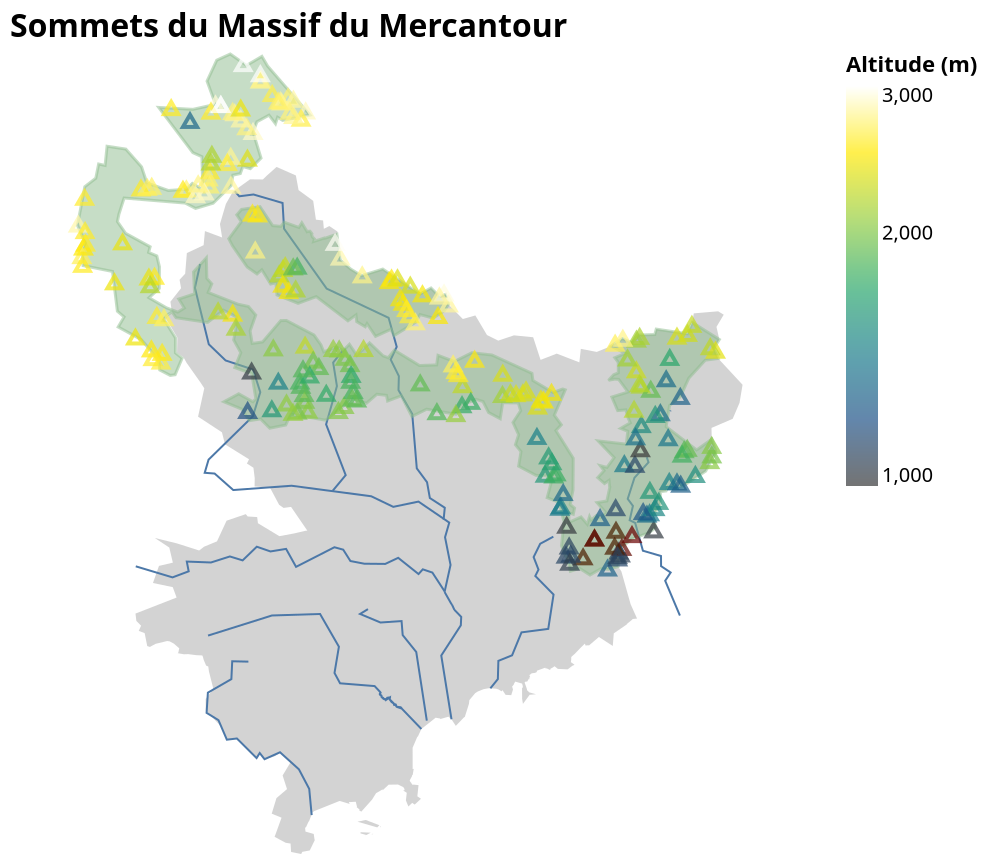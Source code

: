 {
  "config": {
    "view": {
      "continuousWidth": 400,
      "continuousHeight": 300
    },
    "title": {
      "anchor": "start",
      "font": "Fira Sans",
      "fontSize": 16
    }
  },
  "layer": [
    {
      "data": {
        "name": "data-d8e25bca57bb3e7451e300337dbffa94"
      },
      "mark": {
        "type": "geoshape",
        "fill": "lightgray"
      }
    },
    {
      "data": {
        "name": "data-8647d62fc7c11407ef1b6eb1741893b3"
      },
      "mark": {
        "type": "geoshape",
        "filled": false
      },
      "encoding": {
        "tooltip": {
          "type": "nominal",
          "field": "name"
        }
      }
    },
    {
      "data": {
        "name": "data-bf7c8e4e935c4220bf6374c893ade62c"
      },
      "mark": {
        "type": "geoshape",
        "fill": "darkseagreen",
        "opacity": 0.5,
        "stroke": "darkseagreen",
        "strokeWidth": 1.5
      }
    },
    {
      "data": {
        "name": "data-a288a1569f52805f9c97d361f41a5179"
      },
      "mark": {
        "type": "point",
        "shape": "triangle-up",
        "size": 50
      },
      "encoding": {
        "color": {
          "type": "quantitative",
          "field": "ele",
          "scale": {
            "domain": [
              1000,
              3000
            ],
            "scheme": "darkmulti",
            "type": "log"
          },
          "title": "Altitude (m)"
        },
        "latitude": {
          "field": "latitude",
          "type": "quantitative"
        },
        "longitude": {
          "field": "longitude",
          "type": "quantitative"
        },
        "tooltip": {
          "type": "nominal",
          "field": "name"
        }
      }
    }
  ],
  "height": 400,
  "title": "Sommets du Massif du Mercantour",
  "width": 400,
  "$schema": "https://vega.github.io/schema/vega-lite/v5.json",
  "datasets": {
    "data-d8e25bca57bb3e7451e300337dbffa94": [
      {
        "ISO3166-2": "FR-06",
        "admin_level": "6",
        "border_type": "departement",
        "boundary": "administrative",
        "id_": 7385,
        "latitude": 43.937854232198994,
        "longitude": 7.116715716536834,
        "name": "Alpes-Maritimes",
        "type": "Feature",
        "type_": "relation",
        "wikidata": "Q3139",
        "wikipedia": "fr:Alpes-Maritimes",
        "geometry": {
          "type": "MultiPolygon",
          "coordinates": [
            [
              [
                [
                  6.6359389,
                  43.79060570000002
                ],
                [
                  6.7092684,
                  43.81125030000005
                ],
                [
                  6.7024185,
                  43.824608200000014
                ],
                [
                  6.6670974,
                  43.829918500000005
                ],
                [
                  6.6778791,
                  43.851913400000015
                ],
                [
                  6.7025745,
                  43.856128200000015
                ],
                [
                  6.6962713,
                  43.87550620000001
                ],
                [
                  6.6704841,
                  43.887784600000025
                ],
                [
                  6.7092491,
                  43.88093889999998
                ],
                [
                  6.7164933,
                  43.879325200000025
                ],
                [
                  6.749444400000001,
                  43.871706900000056
                ],
                [
                  6.7583537,
                  43.8766413
                ],
                [
                  6.7812711,
                  43.88344619999998
                ],
                [
                  6.7983478,
                  43.910015699999995
                ],
                [
                  6.8325827,
                  43.91842330000002
                ],
                [
                  6.8358961,
                  43.91542259999999
                ],
                [
                  6.8528891,
                  43.91464989999997
                ],
                [
                  6.8542468,
                  43.90673609999998
                ],
                [
                  6.8924422,
                  43.89012410000003
                ],
                [
                  6.91898,
                  43.89366840000001
                ],
                [
                  6.9392181,
                  43.89708870000002
                ],
                [
                  6.9422752,
                  43.897235900000005
                ],
                [
                  6.9132928,
                  43.92770220000005
                ],
                [
                  6.899985000000001,
                  43.92640159999998
                ],
                [
                  6.8920226,
                  43.930390500000016
                ],
                [
                  6.875707200000001,
                  43.95243260000002
                ],
                [
                  6.8482682,
                  43.9539609
                ],
                [
                  6.848505000000001,
                  43.96467080000004
                ],
                [
                  6.84621,
                  43.97795610000003
                ],
                [
                  6.8345912,
                  43.9833577
                ],
                [
                  6.8384074,
                  43.988780300000016
                ],
                [
                  6.7955724,
                  44.007928700000036
                ],
                [
                  6.7901014,
                  44.023382699999985
                ],
                [
                  6.747526800000001,
                  44.04342910000002
                ],
                [
                  6.75861,
                  44.079770199999984
                ],
                [
                  6.7520458,
                  44.08700410000001
                ],
                [
                  6.7272531,
                  44.11218049999999
                ],
                [
                  6.7216234,
                  44.119401299999986
                ],
                [
                  6.7100428,
                  44.12571559999995
                ],
                [
                  6.710642200000001,
                  44.14466429999999
                ],
                [
                  6.6893869,
                  44.17023560000003
                ],
                [
                  6.7008537,
                  44.17732430000002
                ],
                [
                  6.6982664,
                  44.19053199999999
                ],
                [
                  6.7172186,
                  44.207773599999996
                ],
                [
                  6.7145873,
                  44.218623399999984
                ],
                [
                  6.7245527,
                  44.22628990000006
                ],
                [
                  6.7275538,
                  44.252668799999974
                ],
                [
                  6.7574409,
                  44.262747700000006
                ],
                [
                  6.7597775,
                  44.280732100000016
                ],
                [
                  6.7904321,
                  44.272544700000026
                ],
                [
                  6.7865481,
                  44.289719699999985
                ],
                [
                  6.7972028,
                  44.31546959999998
                ],
                [
                  6.8096588,
                  44.33102220000005
                ],
                [
                  6.8401788,
                  44.34672959999996
                ],
                [
                  6.8630705,
                  44.346556899999996
                ],
                [
                  6.8701952,
                  44.351514099999996
                ],
                [
                  6.8874199,
                  44.36250810000005
                ],
                [
                  6.9218616,
                  44.35165700000006
                ],
                [
                  6.9266902,
                  44.33296669999999
                ],
                [
                  6.952752,
                  44.31929260000001
                ],
                [
                  6.957600900000001,
                  44.2952983
                ],
                [
                  6.9703713,
                  44.29427999999998
                ],
                [
                  6.9717059,
                  44.2836513
                ],
                [
                  6.981510200000001,
                  44.287152000000006
                ],
                [
                  6.9960782,
                  44.2800848
                ],
                [
                  6.994983,
                  44.276782000000004
                ],
                [
                  7.0009695,
                  44.24371680000001
                ],
                [
                  7.0192966,
                  44.232374500000006
                ],
                [
                  7.0388262,
                  44.22372719999994
                ],
                [
                  7.0768043,
                  44.23220919999999
                ],
                [
                  7.143103,
                  44.20023150000004
                ],
                [
                  7.1627268,
                  44.208014299999945
                ],
                [
                  7.177647400000001,
                  44.197245199999976
                ],
                [
                  7.1886486000000005,
                  44.19985129999999
                ],
                [
                  7.193692499999999,
                  44.18714120000004
                ],
                [
                  7.2194626,
                  44.168407899999956
                ],
                [
                  7.2417696000000005,
                  44.17297740000001
                ],
                [
                  7.2625235,
                  44.147908699999995
                ],
                [
                  7.2826254,
                  44.14077170000003
                ],
                [
                  7.3105191000000005,
                  44.14751950000003
                ],
                [
                  7.3448317,
                  44.145077600000036
                ],
                [
                  7.3580157,
                  44.1161135
                ],
                [
                  7.386793099999999,
                  44.12415690000004
                ],
                [
                  7.427136000000001,
                  44.11296999999999
                ],
                [
                  7.429774000000001,
                  44.130226000000015
                ],
                [
                  7.458088999999999,
                  44.126315
                ],
                [
                  7.483567000000001,
                  44.13371300000005
                ],
                [
                  7.5038006,
                  44.1434195
                ],
                [
                  7.5213052,
                  44.13761880000001
                ],
                [
                  7.5341655,
                  44.14794529999997
                ],
                [
                  7.5615945,
                  44.148589600000015
                ],
                [
                  7.564199000000001,
                  44.15551090000002
                ],
                [
                  7.6198643,
                  44.14951480000001
                ],
                [
                  7.6284106000000005,
                  44.1639946
                ],
                [
                  7.6310908,
                  44.175622099999984
                ],
                [
                  7.674485200000001,
                  44.17827230000001
                ],
                [
                  7.684484100000001,
                  44.17396130000002
                ],
                [
                  7.671565500000001,
                  44.15835070000004
                ],
                [
                  7.676647,
                  44.14222200000001
                ],
                [
                  7.666426000000001,
                  44.130751
                ],
                [
                  7.6745707,
                  44.1179682
                ],
                [
                  7.7180443,
                  44.084297
                ],
                [
                  7.712661799999999,
                  44.061185899999984
                ],
                [
                  7.7004925,
                  44.04069780000002
                ],
                [
                  7.6626924999999995,
                  44.02902089999999
                ],
                [
                  7.6630955,
                  44.01450820000004
                ],
                [
                  7.670522400000001,
                  43.99840550000002
                ],
                [
                  7.6522997,
                  43.9736279
                ],
                [
                  7.611261799999999,
                  43.95412710000003
                ],
                [
                  7.584788500000001,
                  43.954069500000024
                ],
                [
                  7.5815811,
                  43.94817299999997
                ],
                [
                  7.571717399999999,
                  43.947256900000006
                ],
                [
                  7.571111799999999,
                  43.9283259
                ],
                [
                  7.558106,
                  43.917296000000036
                ],
                [
                  7.5628763,
                  43.90238850000002
                ],
                [
                  7.562619699999999,
                  43.90078329999996
                ],
                [
                  7.5513461,
                  43.89456559999999
                ],
                [
                  7.5202213,
                  43.88626329999997
                ],
                [
                  7.501208,
                  43.874974399999964
                ],
                [
                  7.496422300000001,
                  43.85107120000001
                ],
                [
                  7.5020946,
                  43.84475129999997
                ],
                [
                  7.5185469,
                  43.8026073
                ],
                [
                  7.529972,
                  43.7841938
                ],
                [
                  7.5298903,
                  43.78420830000001
                ],
                [
                  7.5214985,
                  43.783571300000006
                ],
                [
                  7.5220565,
                  43.783257900000045
                ],
                [
                  7.5114114,
                  43.77700150000005
                ],
                [
                  7.512241,
                  43.776904299999956
                ],
                [
                  7.488532700000001,
                  43.7651803
                ],
                [
                  7.4867087,
                  43.74892940000001
                ],
                [
                  7.4619977,
                  43.760482300000014
                ],
                [
                  7.4445328,
                  43.74971349999994
                ],
                [
                  7.4397418,
                  43.749711800000036
                ],
                [
                  7.439080599999999,
                  43.749267700000004
                ],
                [
                  7.4391167,
                  43.749061199999986
                ],
                [
                  7.4384164,
                  43.74942189999998
                ],
                [
                  7.436885,
                  43.75191729999999
                ],
                [
                  7.428603100000001,
                  43.74603119999999
                ],
                [
                  7.419148200000001,
                  43.738887499999976
                ],
                [
                  7.4188535,
                  43.738694499999994
                ],
                [
                  7.4144819,
                  43.7359169
                ],
                [
                  7.4127007,
                  43.734695399999985
                ],
                [
                  7.4126708,
                  43.73163479999993
                ],
                [
                  7.412041600000001,
                  43.728095500000045
                ],
                [
                  7.4185234,
                  43.72475989999996
                ],
                [
                  7.415291600000001,
                  43.72343930000002
                ],
                [
                  7.4157717,
                  43.7239723
                ],
                [
                  7.4063163,
                  43.71878229999999
                ],
                [
                  7.3888106,
                  43.71939090000004
                ],
                [
                  7.382971800000001,
                  43.72280200000003
                ],
                [
                  7.379649100000001,
                  43.72112149999994
                ],
                [
                  7.376761400000001,
                  43.71997020000004
                ],
                [
                  7.375742000000001,
                  43.71963199999995
                ],
                [
                  7.375098,
                  43.717893400000044
                ],
                [
                  7.369817600000001,
                  43.71977690000005
                ],
                [
                  7.367133900000001,
                  43.720237399999995
                ],
                [
                  7.366264600000001,
                  43.72094520000001
                ],
                [
                  7.3513415,
                  43.71702009999999
                ],
                [
                  7.351588700000001,
                  43.71696460000002
                ],
                [
                  7.351237800000001,
                  43.71605679999996
                ],
                [
                  7.3512971,
                  43.715435800000016
                ],
                [
                  7.351083999999999,
                  43.71533259999998
                ],
                [
                  7.350783500000001,
                  43.715113499999994
                ],
                [
                  7.350511100000001,
                  43.71508300000006
                ],
                [
                  7.3482692,
                  43.71427349999998
                ],
                [
                  7.3427422,
                  43.71374050000005
                ],
                [
                  7.3420041000000005,
                  43.71360069999996
                ],
                [
                  7.339636600000001,
                  43.71227739999997
                ],
                [
                  7.3377433000000005,
                  43.71113789999997
                ],
                [
                  7.339335300000001,
                  43.71021809999997
                ],
                [
                  7.337936,
                  43.70727279999998
                ],
                [
                  7.3373164,
                  43.70685390000005
                ],
                [
                  7.334151,
                  43.70303040000002
                ],
                [
                  7.332005800000001,
                  43.70301550000004
                ],
                [
                  7.331825,
                  43.70321089999999
                ],
                [
                  7.3296517,
                  43.70209739999999
                ],
                [
                  7.329699,
                  43.701592999999974
                ],
                [
                  7.333712000000001,
                  43.69342199999998
                ],
                [
                  7.333956200000001,
                  43.691937299999964
                ],
                [
                  7.334337100000001,
                  43.69166930000001
                ],
                [
                  7.334343799999999,
                  43.69160250000003
                ],
                [
                  7.334853799999999,
                  43.691142100000015
                ],
                [
                  7.335314699999999,
                  43.69118219999999
                ],
                [
                  7.337423000000001,
                  43.68926300000006
                ],
                [
                  7.3498481,
                  43.68671899999996
                ],
                [
                  7.339979,
                  43.686094
                ],
                [
                  7.338621000000001,
                  43.686074999999924
                ],
                [
                  7.326601400000001,
                  43.67430799999998
                ],
                [
                  7.324987,
                  43.68153000000002
                ],
                [
                  7.325141,
                  43.681932999999965
                ],
                [
                  7.324982000000001,
                  43.69339900000001
                ],
                [
                  7.325114700000001,
                  43.69367920000001
                ],
                [
                  7.325207000000001,
                  43.69371600000003
                ],
                [
                  7.324964699999999,
                  43.69411970000001
                ],
                [
                  7.324812,
                  43.694431
                ],
                [
                  7.324713,
                  43.69478300000001
                ],
                [
                  7.326286,
                  43.69529500000002
                ],
                [
                  7.326353000000001,
                  43.69723599999995
                ],
                [
                  7.325221,
                  43.70025299999999
                ],
                [
                  7.3247512,
                  43.70057010000001
                ],
                [
                  7.3237846,
                  43.70073400000001
                ],
                [
                  7.312806299999999,
                  43.7030296
                ],
                [
                  7.3126523,
                  43.702701699999984
                ],
                [
                  7.3102128,
                  43.69968479999996
                ],
                [
                  7.3105754,
                  43.699446599999945
                ],
                [
                  7.3082206,
                  43.69741319999997
                ],
                [
                  7.307303000000001,
                  43.696748000000056
                ],
                [
                  7.3088864,
                  43.692750200000006
                ],
                [
                  7.3057358,
                  43.685550100000036
                ],
                [
                  7.295704699999999,
                  43.68593689999999
                ],
                [
                  7.290118500000001,
                  43.69205299999999
                ],
                [
                  7.2893863,
                  43.6913039
                ],
                [
                  7.288444200000001,
                  43.690484700000006
                ],
                [
                  7.282785700000001,
                  43.6930126
                ],
                [
                  7.282276200000001,
                  43.69311619999998
                ],
                [
                  7.281941500000001,
                  43.69315249999998
                ],
                [
                  7.278891,
                  43.693865800000005
                ],
                [
                  7.2688754,
                  43.69435550000008
                ],
                [
                  7.2653673,
                  43.69446420000004
                ],
                [
                  7.2562907,
                  43.6932238
                ],
                [
                  7.2461008,
                  43.6902627
                ],
                [
                  7.2414619,
                  43.6880965
                ],
                [
                  7.231098700000001,
                  43.679164999999976
                ],
                [
                  7.2303633,
                  43.6743722
                ],
                [
                  7.2228832,
                  43.65725990000002
                ],
                [
                  7.2219827,
                  43.65725670000001
                ],
                [
                  7.2069104,
                  43.6459501
                ],
                [
                  7.1994941,
                  43.65409650000002
                ],
                [
                  7.1992499,
                  43.65445170000004
                ],
                [
                  7.198839600000001,
                  43.65468520000004
                ],
                [
                  7.1939056,
                  43.6577771
                ],
                [
                  7.1788641,
                  43.654665400000034
                ],
                [
                  7.1793603,
                  43.655453
                ],
                [
                  7.175870199999999,
                  43.65583049999999
                ],
                [
                  7.1712028000000005,
                  43.6564591
                ],
                [
                  7.1713023,
                  43.6566453
                ],
                [
                  7.1455945,
                  43.64193300000002
                ],
                [
                  7.1394389,
                  43.63236930000002
                ],
                [
                  7.138251600000001,
                  43.631719799999985
                ],
                [
                  7.1299719,
                  43.61776869999996
                ],
                [
                  7.1299948,
                  43.59012659999999
                ],
                [
                  7.1319366,
                  43.590578
                ],
                [
                  7.130102,
                  43.58268329999998
                ],
                [
                  7.1289415,
                  43.58235570000001
                ],
                [
                  7.1291062,
                  43.581347300000004
                ],
                [
                  7.1248805,
                  43.57579510000002
                ],
                [
                  7.1251207,
                  43.57459180000003
                ],
                [
                  7.1267801,
                  43.57293940000002
                ],
                [
                  7.1281147,
                  43.57153880000002
                ],
                [
                  7.1303858,
                  43.569515599999974
                ],
                [
                  7.1310783,
                  43.57006439999998
                ],
                [
                  7.131287600000001,
                  43.570176200000006
                ],
                [
                  7.1404978,
                  43.56945400000002
                ],
                [
                  7.138381800000001,
                  43.55504659999999
                ],
                [
                  7.1448625,
                  43.55184989999999
                ],
                [
                  7.1336863,
                  43.54434330000001
                ],
                [
                  7.1292561,
                  43.546549399999996
                ],
                [
                  7.1224311,
                  43.54188270000004
                ],
                [
                  7.1179908,
                  43.54972570000002
                ],
                [
                  7.1195555,
                  43.559796599999956
                ],
                [
                  7.119519500000001,
                  43.55957629999996
                ],
                [
                  7.1127161,
                  43.562676999999994
                ],
                [
                  7.1144854,
                  43.5626036
                ],
                [
                  7.1157221,
                  43.563192899999976
                ],
                [
                  7.115457700000001,
                  43.5638256
                ],
                [
                  7.1146485,
                  43.56574800000002
                ],
                [
                  7.1129202,
                  43.5670728
                ],
                [
                  7.103973,
                  43.57022270000002
                ],
                [
                  7.0869905,
                  43.57003600000003
                ],
                [
                  7.0869213,
                  43.56982480000002
                ],
                [
                  7.0766051,
                  43.56285679999999
                ],
                [
                  7.0765587000000005,
                  43.56402330000003
                ],
                [
                  7.064817400000001,
                  43.55906049999997
                ],
                [
                  7.0576048,
                  43.55071390000005
                ],
                [
                  7.0384902,
                  43.535206300000006
                ],
                [
                  7.0343957,
                  43.53710660000003
                ],
                [
                  7.0356179,
                  43.53771260000004
                ],
                [
                  7.0297331,
                  43.5413644
                ],
                [
                  7.0309636,
                  43.541099799999984
                ],
                [
                  7.0286827,
                  43.54798300000001
                ],
                [
                  7.016250600000001,
                  43.547515999999995
                ],
                [
                  7.017737,
                  43.54515820000003
                ],
                [
                  7.0010154,
                  43.54883880000002
                ],
                [
                  6.9993892,
                  43.54892930000004
                ],
                [
                  6.954094,
                  43.53576679999995
                ],
                [
                  6.9542453,
                  43.5356128
                ],
                [
                  6.9516825,
                  43.534621700000024
                ],
                [
                  6.9451161,
                  43.52236269999998
                ],
                [
                  6.9447266,
                  43.52274000000001
                ],
                [
                  6.9401153,
                  43.51541459999997
                ],
                [
                  6.9387552,
                  43.51445319999999
                ],
                [
                  6.9382464,
                  43.51461529999996
                ],
                [
                  6.9390138,
                  43.50931539999997
                ],
                [
                  6.9392618,
                  43.509381599999976
                ],
                [
                  6.9536944,
                  43.50639909999998
                ],
                [
                  6.9552059,
                  43.49887959999998
                ],
                [
                  6.9557725,
                  43.4987373
                ],
                [
                  6.9466385,
                  43.485066899999964
                ],
                [
                  6.9332334,
                  43.483246100000024
                ],
                [
                  6.9335262,
                  43.48360870000003
                ],
                [
                  6.9313829,
                  43.48046139999997
                ],
                [
                  6.9133393,
                  43.48308980000003
                ],
                [
                  6.9124122,
                  43.493978700000014
                ],
                [
                  6.9037401,
                  43.494962099999995
                ],
                [
                  6.8839579,
                  43.502643
                ],
                [
                  6.8963421,
                  43.527406599999985
                ],
                [
                  6.8788105,
                  43.53259069999998
                ],
                [
                  6.887274500000001,
                  43.552734100000016
                ],
                [
                  6.906082,
                  43.564338699999986
                ],
                [
                  6.8982327,
                  43.5819308
                ],
                [
                  6.9119726,
                  43.598458200000024
                ],
                [
                  6.8943169,
                  43.61119259999998
                ],
                [
                  6.8829933,
                  43.60633710000001
                ],
                [
                  6.8660262,
                  43.60293980000001
                ],
                [
                  6.8576546,
                  43.610948200000024
                ],
                [
                  6.8523633,
                  43.604225199999966
                ],
                [
                  6.8389068,
                  43.61426079999997
                ],
                [
                  6.824002,
                  43.62380339999999
                ],
                [
                  6.8132314,
                  43.63056400000003
                ],
                [
                  6.7988641,
                  43.62813890000002
                ],
                [
                  6.7907148,
                  43.64352160000001
                ],
                [
                  6.7612838,
                  43.665849999999956
                ],
                [
                  6.7610699,
                  43.680634300000015
                ],
                [
                  6.7747485,
                  43.69379649999999
                ],
                [
                  6.7669154,
                  43.71614129999998
                ],
                [
                  6.765728400000001,
                  43.722461500000044
                ],
                [
                  6.7619001,
                  43.72367089999997
                ],
                [
                  6.757653,
                  43.730893200000054
                ],
                [
                  6.7561665,
                  43.73495190000003
                ],
                [
                  6.7549614,
                  43.736754000000005
                ],
                [
                  6.7446483,
                  43.73703429999999
                ],
                [
                  6.7300031,
                  43.73841260000001
                ],
                [
                  6.722269000000001,
                  43.7382249
                ],
                [
                  6.711279,
                  43.73961819999997
                ],
                [
                  6.7123819,
                  43.740466899999994
                ],
                [
                  6.7140354,
                  43.74591239999997
                ],
                [
                  6.7043005,
                  43.751979299999995
                ],
                [
                  6.6969419,
                  43.75483570000003
                ],
                [
                  6.6923907,
                  43.755287500000016
                ],
                [
                  6.6717492,
                  43.75164750000007
                ],
                [
                  6.6616813,
                  43.74767359999999
                ],
                [
                  6.6569365000000005,
                  43.74878920000003
                ],
                [
                  6.6523367,
                  43.765459499999984
                ],
                [
                  6.6417706,
                  43.768329699999995
                ],
                [
                  6.6459989,
                  43.7750061
                ],
                [
                  6.6375673,
                  43.781094300000014
                ],
                [
                  6.6362775,
                  43.78889729999999
                ],
                [
                  6.6359389,
                  43.79060570000002
                ]
              ]
            ],
            [
              [
                [
                  7.0192417,
                  43.54885510000001
                ],
                [
                  7.019186200000001,
                  43.5486891
                ],
                [
                  7.0189432,
                  43.548719999999975
                ],
                [
                  7.0190186,
                  43.548896799999994
                ],
                [
                  7.0192417,
                  43.54885510000001
                ]
              ]
            ],
            [
              [
                [
                  7.0456185,
                  43.50391389999995
                ],
                [
                  7.0457258,
                  43.504271900000035
                ],
                [
                  7.046053000000001,
                  43.503834200000014
                ],
                [
                  7.0454495,
                  43.50357540000004
                ],
                [
                  7.0456185,
                  43.50391389999995
                ]
              ]
            ],
            [
              [
                [
                  7.0475845,
                  43.50504870000003
                ],
                [
                  7.0370757,
                  43.50711009999999
                ],
                [
                  7.0371835,
                  43.50865960000001
                ],
                [
                  7.0552135,
                  43.507997900000014
                ],
                [
                  7.0475845,
                  43.50504870000003
                ]
              ]
            ],
            [
              [
                [
                  7.0514728,
                  43.49945329999999
                ],
                [
                  7.0515462,
                  43.499491699999986
                ],
                [
                  7.0514728,
                  43.49945329999999
                ],
                [
                  7.0514728,
                  43.49945329999999
                ]
              ]
            ],
            [
              [
                [
                  7.0574066,
                  43.505822400000014
                ],
                [
                  7.0575263,
                  43.50594450000002
                ],
                [
                  7.057793800000001,
                  43.50591070000003
                ],
                [
                  7.057685200000001,
                  43.505786900000025
                ],
                [
                  7.0574066,
                  43.505822400000014
                ]
              ]
            ],
            [
              [
                [
                  7.0581848,
                  43.506760799999995
                ],
                [
                  7.0587381,
                  43.506073900000025
                ],
                [
                  7.0563673,
                  43.50602870000002
                ],
                [
                  7.0575638,
                  43.50630249999997
                ],
                [
                  7.0581848,
                  43.506760799999995
                ]
              ]
            ],
            [
              [
                [
                  7.058363,
                  43.50559650000002
                ],
                [
                  7.0584271,
                  43.505763300000034
                ],
                [
                  7.0592551,
                  43.50617680000003
                ],
                [
                  7.0587462,
                  43.5055629
                ],
                [
                  7.058363,
                  43.50559650000002
                ]
              ]
            ],
            [
              [
                [
                  7.0587403,
                  43.507534699999994
                ],
                [
                  7.058959,
                  43.507452399999934
                ],
                [
                  7.0588245,
                  43.507330300000035
                ],
                [
                  7.0585482,
                  43.507375800000005
                ],
                [
                  7.0587403,
                  43.507534699999994
                ]
              ]
            ],
            [
              [
                [
                  7.0591593,
                  43.507275399999955
                ],
                [
                  7.0590946,
                  43.507316100000004
                ],
                [
                  7.0592931,
                  43.50735059999999
                ],
                [
                  7.059237,
                  43.507266
                ],
                [
                  7.0591593,
                  43.507275399999955
                ]
              ]
            ],
            [
              [
                [
                  7.0602543,
                  43.5074043
                ],
                [
                  7.0601248,
                  43.50744500000001
                ],
                [
                  7.0613594,
                  43.507379299999975
                ],
                [
                  7.060603900000001,
                  43.50731659999993
                ],
                [
                  7.0602543,
                  43.5074043
                ]
              ]
            ],
            [
              [
                [
                  7.0669301,
                  43.51484249999999
                ],
                [
                  7.031642300000001,
                  43.522217600000005
                ],
                [
                  7.0463019000000005,
                  43.52447459999999
                ],
                [
                  7.0707486,
                  43.51766410000002
                ],
                [
                  7.0669301,
                  43.51484249999999
                ]
              ]
            ],
            [
              [
                [
                  7.0729178,
                  43.515405299999955
                ],
                [
                  7.0722058,
                  43.5156941
                ],
                [
                  7.0728838,
                  43.51687070000001
                ],
                [
                  7.0736632,
                  43.51446239999992
                ],
                [
                  7.0729178,
                  43.515405299999955
                ]
              ]
            ],
            [
              [
                [
                  7.0845438,
                  43.568552199999985
                ],
                [
                  7.084325,
                  43.56849650000006
                ],
                [
                  7.084220900000001,
                  43.568677899999976
                ],
                [
                  7.0844683,
                  43.56874090000001
                ],
                [
                  7.0845438,
                  43.568552199999985
                ]
              ]
            ],
            [
              [
                [
                  7.0849264,
                  43.56650230000004
                ],
                [
                  7.0847014,
                  43.566517399999974
                ],
                [
                  7.0847147,
                  43.56670740000004
                ],
                [
                  7.0849649,
                  43.56668779999995
                ],
                [
                  7.0849264,
                  43.56650230000004
                ]
              ]
            ],
            [
              [
                [
                  7.126498,
                  43.54643680000002
                ],
                [
                  7.1268172,
                  43.5464466
                ],
                [
                  7.1267594,
                  43.54639370000001
                ],
                [
                  7.126498,
                  43.54643680000002
                ]
              ]
            ],
            [
              [
                [
                  7.1275875,
                  43.57407390000001
                ],
                [
                  7.1282323,
                  43.57295690000004
                ],
                [
                  7.1281113,
                  43.572868000000014
                ],
                [
                  7.1277397,
                  43.57336359999995
                ],
                [
                  7.1275875,
                  43.57407390000001
                ]
              ]
            ],
            [
              [
                [
                  7.127756,
                  43.54654179999995
                ],
                [
                  7.1278618,
                  43.54658809999997
                ],
                [
                  7.1279357,
                  43.546567099999976
                ],
                [
                  7.1278713,
                  43.54651459999998
                ],
                [
                  7.127756,
                  43.54654179999995
                ]
              ]
            ],
            [
              [
                [
                  7.129102,
                  43.57210000000001
                ],
                [
                  7.1290416,
                  43.57197739999999
                ],
                [
                  7.1288369,
                  43.57201790000002
                ],
                [
                  7.1289058,
                  43.57216180000004
                ],
                [
                  7.129102,
                  43.57210000000001
                ]
              ]
            ],
            [
              [
                [
                  7.1318705,
                  43.572594899999956
                ],
                [
                  7.1319441,
                  43.572765600000004
                ],
                [
                  7.1320541,
                  43.57273259999999
                ],
                [
                  7.131959000000001,
                  43.57256570000003
                ],
                [
                  7.1318705,
                  43.572594899999956
                ]
              ]
            ],
            [
              [
                [
                  7.1319027,
                  43.543726699999986
                ],
                [
                  7.1319685,
                  43.54376149999998
                ],
                [
                  7.1320314,
                  43.54375000000001
                ],
                [
                  7.1319537,
                  43.54367230000004
                ],
                [
                  7.1319027,
                  43.543726699999986
                ]
              ]
            ],
            [
              [
                [
                  7.1323292,
                  43.54389389999995
                ],
                [
                  7.1323774,
                  43.54388999999997
                ],
                [
                  7.1323345,
                  43.543858900000025
                ],
                [
                  7.1323292,
                  43.54389389999995
                ]
              ]
            ],
            [
              [
                [
                  7.132415,
                  43.54399499999998
                ],
                [
                  7.1324645,
                  43.544019899999995
                ],
                [
                  7.1324445,
                  43.54395030000002
                ],
                [
                  7.132415,
                  43.54399499999998
                ]
              ]
            ],
            [
              [
                [
                  7.1379779,
                  43.55501750000002
                ],
                [
                  7.138053,
                  43.55501170000002
                ],
                [
                  7.1380369,
                  43.55495140000002
                ],
                [
                  7.1379779,
                  43.55501750000002
                ]
              ]
            ],
            [
              [
                [
                  7.1383266,
                  43.548787200000035
                ],
                [
                  7.1385653,
                  43.54875609999994
                ],
                [
                  7.1384473,
                  43.54856369999999
                ],
                [
                  7.1383266,
                  43.548787200000035
                ]
              ]
            ],
            [
              [
                [
                  7.1403605,
                  43.5715995
                ],
                [
                  7.1405407,
                  43.5718482
                ],
                [
                  7.1410945,
                  43.57203430000002
                ],
                [
                  7.140910800000001,
                  43.571580600000026
                ],
                [
                  7.1403605,
                  43.5715995
                ]
              ]
            ],
            [
              [
                [
                  7.1410087,
                  43.568652000000036
                ],
                [
                  7.1410958,
                  43.56858549999999
                ],
                [
                  7.141030100000001,
                  43.56851009999999
                ],
                [
                  7.1409818000000005,
                  43.56851200000008
                ],
                [
                  7.1410087,
                  43.568652000000036
                ]
              ]
            ],
            [
              [
                [
                  7.1437016,
                  43.55456070000006
                ],
                [
                  7.1438411,
                  43.55444599999996
                ],
                [
                  7.143766,
                  43.554323599999954
                ],
                [
                  7.1436962,
                  43.55434889999999
                ],
                [
                  7.1437016,
                  43.55456070000006
                ]
              ]
            ],
            [
              [
                [
                  7.3375475,
                  43.70587239999999
                ],
                [
                  7.337315700000001,
                  43.706019500000004
                ],
                [
                  7.339508400000001,
                  43.7079532
                ],
                [
                  7.338826700000001,
                  43.7068003
                ],
                [
                  7.3375475,
                  43.70587239999999
                ]
              ]
            ],
            [
              [
                [
                  7.3395046,
                  43.71143279999999
                ],
                [
                  7.339480100000001,
                  43.71156329999999
                ],
                [
                  7.3401366,
                  43.7118128
                ],
                [
                  7.3401574,
                  43.71171810000004
                ],
                [
                  7.3395046,
                  43.71143279999999
                ]
              ]
            ],
            [
              [
                [
                  7.339633000000001,
                  43.71175419999997
                ],
                [
                  7.339544400000001,
                  43.71195099999998
                ],
                [
                  7.339799500000001,
                  43.711943499999975
                ],
                [
                  7.3398224,
                  43.71187930000001
                ],
                [
                  7.339633000000001,
                  43.71175419999997
                ]
              ]
            ],
            [
              [
                [
                  7.3672777,
                  43.720028199999994
                ],
                [
                  7.367571600000001,
                  43.71924029999998
                ],
                [
                  7.3667064,
                  43.71991809999998
                ],
                [
                  7.366945699999999,
                  43.72006119999998
                ],
                [
                  7.3672777,
                  43.720028199999994
                ]
              ]
            ],
            [
              [
                [
                  7.3675509,
                  43.71921839999997
                ],
                [
                  7.367655499999999,
                  43.71923389999998
                ],
                [
                  7.367647500000001,
                  43.7191602
                ],
                [
                  7.3675885,
                  43.71917570000004
                ],
                [
                  7.3675509,
                  43.71921839999997
                ]
              ]
            ],
            [
              [
                [
                  7.3923513000000005,
                  43.72006280000004
                ],
                [
                  7.392349499999999,
                  43.71991930000003
                ],
                [
                  7.3921074,
                  43.71996999999999
                ],
                [
                  7.3922465,
                  43.720006100000056
                ],
                [
                  7.3923513000000005,
                  43.72006280000004
                ]
              ]
            ]
          ]
        }
      }
    ],
    "data-8647d62fc7c11407ef1b6eb1741893b3": [
      {
        "id_": 1076176,
        "latitude": 43.95332664498935,
        "length": 107106.16032824226,
        "longitude": 6.977516688674625,
        "name": "Le Var",
        "type": "Feature",
        "type_": "relation",
        "waterway": "river",
        "wikidata": null,
        "wikipedia": null,
        "geometry": {
          "type": "MultiLineString",
          "coordinates": [
            [
              [
                6.7513384,
                44.238523799999996
              ],
              [
                6.7419176,
                44.20833650000006
              ],
              [
                6.7666551,
                44.13609970000003
              ],
              [
                6.7966084,
                44.11540479999997
              ],
              [
                6.845506,
                44.10372189999997
              ],
              [
                6.8584442,
                44.074791499999996
              ],
              [
                6.8452369,
                44.04395409999999
              ],
              [
                6.766258900000001,
                43.98835069999999
              ],
              [
                6.7593829,
                43.97147079999997
              ],
              [
                6.7770524,
                43.970505500000016
              ],
              [
                6.810269,
                43.949348499999964
              ],
              [
                6.9142069,
                43.95486699999999
              ],
              [
                7.0562467,
                43.941339500000026
              ],
              [
                7.095474800000001,
                43.92777480000001
              ],
              [
                7.140385,
                43.93451920000004
              ],
              [
                7.1952631,
                43.907537199999986
              ],
              [
                7.1877454,
                43.888748700000036
              ],
              [
                7.197551600000001,
                43.853156900000016
              ],
              [
                7.186910400000001,
                43.818435300000004
              ]
            ],
            [
              [
                7.186910400000001,
                43.818435300000004
              ],
              [
                7.198961399999999,
                43.80304820000001
              ]
            ],
            [
              [
                7.198961399999999,
                43.80304820000001
              ],
              [
                7.2002496,
                43.801947899999995
              ]
            ],
            [
              [
                7.2002496,
                43.801947899999995
              ],
              [
                7.204314900000001,
                43.79553880000001
              ]
            ],
            [
              [
                7.204314900000001,
                43.79553880000001
              ],
              [
                7.2165778,
                43.78633599999999
              ],
              [
                7.215875800000001,
                43.77550730000002
              ],
              [
                7.1810215,
                43.73662779999996
              ],
              [
                7.1992499,
                43.65445170000004
              ]
            ],
            [
              [
                7.186910400000001,
                43.818435300000004
              ],
              [
                7.198961399999999,
                43.80304820000001
              ]
            ],
            [
              [
                7.2002496,
                43.801947899999995
              ],
              [
                7.204314900000001,
                43.79553880000001
              ]
            ]
          ]
        }
      },
      {
        "id_": 1084687,
        "latitude": 44.14639462182263,
        "length": 62737.17109873583,
        "longitude": 7.033972618767236,
        "name": "La Tin\u00e9e",
        "type": "Feature",
        "type_": "relation",
        "waterway": "river",
        "wikidata": null,
        "wikipedia": null,
        "geometry": {
          "type": "LineString",
          "coordinates": [
            [
              6.8129816,
              44.33150089999998
            ],
            [
              6.8209827,
              44.32509630000001
            ],
            [
              6.8463141,
              44.32739860000005
            ],
            [
              6.8981501,
              44.31655490000005
            ],
            [
              6.9008123,
              44.28377350000004
            ],
            [
              6.9767371,
              44.20723980000004
            ],
            [
              7.087195,
              44.16989609999996
            ],
            [
              7.1015971,
              44.13283769999998
            ],
            [
              7.0909059,
              44.11649510000004
            ],
            [
              7.1054328,
              44.095374099999994
            ],
            [
              7.104778200000001,
              44.077405600000006
            ],
            [
              7.129262600000001,
              44.0467998
            ],
            [
              7.1373875,
              43.97714919999998
            ],
            [
              7.1556746,
              43.95935230000005
            ],
            [
              7.1606659,
              43.93910749999997
            ],
            [
              7.1872882,
              43.926626899999995
            ],
            [
              7.185197700000001,
              43.91141890000003
            ]
          ]
        }
      },
      {
        "id_": 1116884,
        "latitude": 43.89089071873767,
        "length": 27979.368285974648,
        "longitude": 7.549631481859748,
        "name": "La Roya",
        "type": "Feature",
        "type_": "relation",
        "waterway": "river",
        "wikidata": "Q2094628",
        "wikipedia": "en:Roya (river)",
        "geometry": {
          "type": "MultiLineString",
          "coordinates": [
            [
              [
                7.5472968,
                43.99146270000003
              ],
              [
                7.5503954,
                43.98491729999999
              ],
              [
                7.5253886,
                43.965133800000025
              ],
              [
                7.5133527,
                43.93799959999999
              ],
              [
                7.522616500000001,
                43.92899300000002
              ],
              [
                7.516818000000001,
                43.91061299999998
              ],
              [
                7.526639399999999,
                43.90715529999999
              ],
              [
                7.540438099999999,
                43.87143049999996
              ],
              [
                7.5726943,
                43.8646059
              ],
              [
                7.572806800000001,
                43.85160489999995
              ],
              [
                7.589883500000001,
                43.843427899999995
              ],
              [
                7.580149,
                43.83281059999999
              ],
              [
                7.606360699999999,
                43.78807060000001
              ]
            ],
            [
              [
                7.589731500000001,
                44.051448900000004
              ],
              [
                7.5890717,
                44.050483099999944
              ]
            ]
          ]
        }
      },
      {
        "id_": 1162746,
        "latitude": 43.85655269938015,
        "length": 53425.954068177445,
        "longitude": 6.911555354210652,
        "name": "L'Est\u00e9ron",
        "type": "Feature",
        "type_": "relation",
        "waterway": "river",
        "wikidata": null,
        "wikipedia": null,
        "geometry": {
          "type": "LineString",
          "coordinates": [
            [
              6.6364797,
              43.85137020000002
            ],
            [
              6.7020067,
              43.83716939999999
            ],
            [
              6.7308064,
              43.8449412
            ],
            [
              6.727445900000001,
              43.857489300000026
            ],
            [
              6.7705259,
              43.856308600000084
            ],
            [
              6.804238200000001,
              43.86404780000004
            ],
            [
              6.8269967,
              43.859026499999956
            ],
            [
              6.8522057,
              43.87658089999998
            ],
            [
              6.8765831,
              43.8704949
            ],
            [
              6.9044055,
              43.873778399999985
            ],
            [
              6.9221864,
              43.850698300000055
            ],
            [
              6.9905664,
              43.875887100000014
            ],
            [
              7.0062518,
              43.87278909999996
            ],
            [
              7.019076,
              43.85817849999997
            ],
            [
              7.0438881,
              43.85472799999998
            ],
            [
              7.0812142,
              43.85447460000002
            ],
            [
              7.104263,
              43.86228330000002
            ],
            [
              7.1405017,
              43.841451600000006
            ],
            [
              7.1480996,
              43.84749069999996
            ],
            [
              7.1651747,
              43.84334429999998
            ],
            [
              7.186747400000001,
              43.81946199999997
            ]
          ]
        }
      },
      {
        "id_": 1162751,
        "latitude": 43.74213480897144,
        "length": 22600.306409004734,
        "longitude": 7.111516339393439,
        "name": "La Cagne",
        "type": "Feature",
        "type_": "relation",
        "waterway": "river",
        "wikidata": null,
        "wikipedia": null,
        "geometry": {
          "type": "LineString",
          "coordinates": [
            [
              7.0503635000000004,
              43.796353400000044
            ],
            [
              7.0362303,
              43.79011689999998
            ],
            [
              7.0726727,
              43.77910600000001
            ],
            [
              7.1102417,
              43.780947900000044
            ],
            [
              7.1122613,
              43.762923699999995
            ],
            [
              7.1364165,
              43.741166300000046
            ],
            [
              7.1552354000000005,
              43.65269209999998
            ]
          ]
        }
      },
      {
        "id_": 1162753,
        "latitude": 43.79143725116966,
        "length": 29745.809683596483,
        "longitude": 7.340630081074801,
        "name": "Le Paillon",
        "type": "Feature",
        "type_": "relation",
        "waterway": "river",
        "wikidata": "Q3088027",
        "wikipedia": null,
        "geometry": {
          "type": "LineString",
          "coordinates": [
            [
              7.3807811,
              43.8895067
            ],
            [
              7.3573765,
              43.880384399999954
            ],
            [
              7.345647199999999,
              43.8632654
            ],
            [
              7.354301500000001,
              43.84715609999998
            ],
            [
              7.348637300000001,
              43.83895599999996
            ],
            [
              7.3811488,
              43.815064599999985
            ],
            [
              7.371700199999999,
              43.77089510000002
            ],
            [
              7.324013300000001,
              43.7664154
            ],
            [
              7.3072444999999995,
              43.73687070000001
            ],
            [
              7.2828114,
              43.72974519999996
            ],
            [
              7.281884299999999,
              43.706261299999994
            ],
            [
              7.268568700000001,
              43.69438070000006
            ]
          ]
        }
      },
      {
        "id_": 1281435,
        "latitude": 43.63787231530272,
        "length": 37191.082290379585,
        "longitude": 6.842304154657863,
        "name": "La Siagne",
        "type": "Feature",
        "type_": "relation",
        "waterway": "river",
        "wikidata": "Q652329",
        "wikipedia": "fr:Siagne",
        "geometry": {
          "type": "LineString",
          "coordinates": [
            [
              6.8372413,
              43.72873270000003
            ],
            [
              6.8084238,
              43.72920829999999
            ],
            [
              6.8068953,
              43.70623339999997
            ],
            [
              6.7650581,
              43.688807400000044
            ],
            [
              6.7627266,
              43.66273150000003
            ],
            [
              6.7839569,
              43.653274899999964
            ],
            [
              6.7988641,
              43.62813890000002
            ],
            [
              6.8167617,
              43.629675799999994
            ],
            [
              6.8518326,
              43.60438599999999
            ],
            [
              6.8574335,
              43.61091170000004
            ],
            [
              6.8660262,
              43.60293980000001
            ],
            [
              6.893611000000001,
              43.61189879999996
            ],
            [
              6.9273163,
              43.589856400000045
            ],
            [
              6.945670200000001,
              43.564584899999986
            ],
            [
              6.950021,
              43.53077599999999
            ]
          ]
        }
      },
      {
        "id_": 1804442,
        "latitude": 43.72644657203092,
        "length": 52829.23268428956,
        "longitude": 6.991020769338718,
        "name": "Le Loup",
        "type": "Feature",
        "type_": "relation",
        "waterway": "river",
        "wikidata": "Q549450",
        "wikipedia": "fr:Loup (fleuve)",
        "geometry": {
          "type": "MultiLineString",
          "coordinates": [
            [
              [
                6.7653246,
                43.76230229999997
              ],
              [
                6.8791887,
                43.78815879999998
              ],
              [
                6.964972,
                43.790079499999976
              ],
              [
                6.99857,
                43.74795979999997
              ],
              [
                6.9907187,
                43.71414909999999
              ],
              [
                7.000646,
                43.70081279999998
              ],
              [
                7.0622261,
                43.69724760000005
              ],
              [
                7.0727951,
                43.689035999999966
              ]
            ],
            [
              [
                7.0727951,
                43.689035999999966
              ],
              [
                7.071404,
                43.687102
              ],
              [
                7.071538000000001,
                43.68640100000002
              ],
              [
                7.071947,
                43.68597799999999
              ],
              [
                7.074114,
                43.685168999999995
              ],
              [
                7.074558,
                43.683218000000025
              ],
              [
                7.078097,
                43.68081200000001
              ],
              [
                7.079514,
                43.680292999999985
              ],
              [
                7.081011,
                43.68038400000001
              ],
              [
                7.081706,
                43.679452999999974
              ],
              [
                7.08227,
                43.679373999999996
              ],
              [
                7.089247,
                43.68250400000002
              ],
              [
                7.088692,
                43.680749000000006
              ],
              [
                7.089867,
                43.679233000000046
              ],
              [
                7.092550000000001,
                43.67663999999997
              ],
              [
                7.096081,
                43.674927
              ],
              [
                7.0969313,
                43.67312230000001
              ],
              [
                7.097543300000001,
                43.67292179999998
              ],
              [
                7.099574,
                43.67342400000001
              ],
              [
                7.100927,
                43.670986000000006
              ],
              [
                7.101986,
                43.67037000000002
              ],
              [
                7.1105395,
                43.668292
              ]
            ],
            [
              [
                7.0727951,
                43.689035999999966
              ],
              [
                7.0728075,
                43.68873830000001
              ],
              [
                7.0715713,
                43.68728569999996
              ],
              [
                7.0715964,
                43.68639689999997
              ],
              [
                7.072106700000001,
                43.68594479999998
              ],
              [
                7.0740581,
                43.6852691
              ],
              [
                7.0743096,
                43.68505859999996
              ],
              [
                7.0744138,
                43.68487929999998
              ],
              [
                7.0746258,
                43.683203100000014
              ],
              [
                7.0773857,
                43.682015399999976
              ],
              [
                7.0777235,
                43.68173479999996
              ],
              [
                7.0783201,
                43.68073349999999
              ],
              [
                7.0811779,
                43.68042689999997
              ],
              [
                7.0817852,
                43.67947049999996
              ],
              [
                7.0822201,
                43.67939510000003
              ],
              [
                7.0848261,
                43.68213339999998
              ],
              [
                7.0849913,
                43.682188599999954
              ],
              [
                7.0854284,
                43.68212789999997
              ],
              [
                7.086953,
                43.68157300000002
              ],
              [
                7.0882236,
                43.682379699999984
              ],
              [
                7.0889503,
                43.682637000000014
              ],
              [
                7.0892476,
                43.68261119999997
              ],
              [
                7.0895424,
                43.682238199999965
              ],
              [
                7.089522,
                43.68202319999998
              ],
              [
                7.0887394,
                43.68079010000004
              ],
              [
                7.0893137,
                43.68001640000001
              ],
              [
                7.0912501,
                43.678204299999976
              ],
              [
                7.0925867,
                43.67667889999997
              ],
              [
                7.0956898,
                43.67518420000003
              ],
              [
                7.0963259,
                43.67477609999999
              ],
              [
                7.0971522,
                43.673128700000014
              ],
              [
                7.098615700000001,
                43.67364329999995
              ],
              [
                7.0996525,
                43.67348700000002
              ],
              [
                7.1001835,
                43.6728897
              ],
              [
                7.1010166,
                43.67095480000002
              ],
              [
                7.1021349,
                43.67037440000002
              ],
              [
                7.1047637,
                43.66977820000003
              ],
              [
                7.1077546,
                43.67000840000002
              ],
              [
                7.1083339,
                43.669927599999966
              ],
              [
                7.1092284,
                43.669536100000016
              ],
              [
                7.1105395,
                43.668292
              ]
            ],
            [
              [
                7.1105395,
                43.668292
              ],
              [
                7.109701000000001,
                43.669318000000004
              ],
              [
                7.108854,
                43.66981000000005
              ],
              [
                7.10816,
                43.670027
              ],
              [
                7.101902,
                43.670548000000004
              ],
              [
                7.100988,
                43.671123000000016
              ],
              [
                7.1005997,
                43.6723346
              ],
              [
                7.100006,
                43.67333399999998
              ],
              [
                7.0997176,
                43.67353110000005
              ],
              [
                7.0987139,
                43.67374860000001
              ],
              [
                7.0973436,
                43.67320790000003
              ],
              [
                7.0970224,
                43.67350369999999
              ],
              [
                7.096579,
                43.67455699999996
              ],
              [
                7.096196,
                43.674971999999975
              ],
              [
                7.089577000000001,
                43.67977499999997
              ],
              [
                7.0888,
                43.68075099999997
              ],
              [
                7.089692,
                43.68221999999995
              ],
              [
                7.0893419,
                43.68268279999998
              ],
              [
                7.08477,
                43.68220299999999
              ],
              [
                7.082116,
                43.67942500000004
              ],
              [
                7.081164,
                43.68049000000001
              ],
              [
                7.078297,
                43.680795
              ],
              [
                7.077823,
                43.68166400000005
              ],
              [
                7.077485,
                43.681989999999956
              ],
              [
                7.074671,
                43.68321999999996
              ],
              [
                7.074463,
                43.68493700000001
              ],
              [
                7.074285,
                43.68514299999995
              ],
              [
                7.073899000000001,
                43.685389000000036
              ],
              [
                7.072091,
                43.686001000000026
              ],
              [
                7.071644,
                43.686477999999966
              ],
              [
                7.071658,
                43.68719099999997
              ],
              [
                7.072857,
                43.68870000000002
              ],
              [
                7.0729013,
                43.68894619999995
              ],
              [
                7.0727951,
                43.689035999999966
              ]
            ],
            [
              [
                7.1105395,
                43.668292
              ],
              [
                7.1455966,
                43.64193279999996
              ]
            ]
          ]
        }
      },
      {
        "id_": 3000578,
        "latitude": 44.035276406268444,
        "length": 21845.424998265356,
        "longitude": 6.990809025870252,
        "name": "Cians",
        "type": "Feature",
        "type_": "relation",
        "waterway": "river",
        "wikidata": null,
        "wikipedia": null,
        "geometry": {
          "type": "LineString",
          "coordinates": [
            [
              7.004889200000001,
              44.12763640000002
            ],
            [
              6.9883193,
              44.11272860000001
            ],
            [
              6.995043400000001,
              44.08252609999998
            ],
            [
              6.975764200000001,
              44.03355900000004
            ],
            [
              7.0106638,
              43.968470199999985
            ],
            [
              6.9874127,
              43.94833620000002
            ]
          ]
        }
      }
    ],
    "data-bf7c8e4e935c4220bf6374c893ade62c": [
      {
        "boundary": "protected_area",
        "id_": 1024510,
        "latitude": 44.15594488423019,
        "longitude": 7.071979870061459,
        "name": "Parc national du Mercantour (aire d'adh\u00e9sion)",
        "protect_class": "5",
        "protection_title": "aire d\u2019adh\u00e9sion",
        "type": "Feature",
        "type_": "relation",
        "valid_from": "1979-08-18",
        "year_import": "2010",
        "geometry": {
          "type": "MultiPolygon",
          "coordinates": [
            [
              [
                [
                  6.5414794,
                  44.2576376
                ],
                [
                  6.546756,
                  44.265737200000025
                ],
                [
                  6.5325391,
                  44.28806720000003
                ],
                [
                  6.545705,
                  44.33733139999998
                ],
                [
                  6.5652663,
                  44.34819329999999
                ],
                [
                  6.5703238,
                  44.366252000000024
                ],
                [
                  6.5818126,
                  44.364439000000004
                ],
                [
                  6.5853368,
                  44.38885990000001
                ],
                [
                  6.6187484,
                  44.385279599999954
                ],
                [
                  6.6468176,
                  44.36263690000001
                ],
                [
                  6.656255,
                  44.342146300000024
                ],
                [
                  6.6945995,
                  44.33249239999999
                ],
                [
                  6.7266678,
                  44.33405740000002
                ],
                [
                  6.7373373,
                  44.341491299999994
                ],
                [
                  6.756121600000001,
                  44.33328650000001
                ],
                [
                  6.754327,
                  44.37558139999997
                ],
                [
                  6.7382544,
                  44.3807038
                ],
                [
                  6.6774507,
                  44.43827780000005
                ],
                [
                  6.7384048,
                  44.43586570000006
                ],
                [
                  6.7786357,
                  44.44224829999999
                ],
                [
                  6.7635645,
                  44.47176399999997
                ],
                [
                  6.7807934,
                  44.49835700000001
                ],
                [
                  6.804942700000001,
                  44.5062573
                ],
                [
                  6.8339409,
                  44.491741400000016
                ],
                [
                  6.8613318,
                  44.50326810000003
                ],
                [
                  6.8714945,
                  44.49090600000003
                ],
                [
                  6.9470705,
                  44.42858100000003
                ],
                [
                  6.8983854,
                  44.421806499999995
                ],
                [
                  6.889319,
                  44.42577390000001
                ],
                [
                  6.8855408,
                  44.41753360000001
                ],
                [
                  6.873952100000001,
                  44.42840410000001
                ],
                [
                  6.8524427,
                  44.420048200000046
                ],
                [
                  6.8455927,
                  44.406852000000015
                ],
                [
                  6.8597398,
                  44.37376640000004
                ],
                [
                  6.8406234,
                  44.36032630000003
                ],
                [
                  6.827308300000001,
                  44.36306830000003
                ],
                [
                  6.8228335,
                  44.35405649999998
                ],
                [
                  6.8095419,
                  44.352047600000006
                ],
                [
                  6.8065691,
                  44.338883499999994
                ],
                [
                  6.7743102,
                  44.316248200000004
                ],
                [
                  6.7430789,
                  44.3096275
                ],
                [
                  6.7246594,
                  44.316438099999985
                ],
                [
                  6.615705,
                  44.322876300000004
                ],
                [
                  6.6064711,
                  44.30228589999998
                ],
                [
                  6.6038441,
                  44.29280070000004
                ],
                [
                  6.6183028,
                  44.27790189999999
                ],
                [
                  6.662065,
                  44.260713400000036
                ],
                [
                  6.659356,
                  44.25349840000007
                ],
                [
                  6.674011500000001,
                  44.24904239999999
                ],
                [
                  6.6786388,
                  44.23522839999996
                ],
                [
                  6.6784169,
                  44.207524099999986
                ],
                [
                  6.6600154,
                  44.195615000000004
                ],
                [
                  6.6910802,
                  44.1827528
                ],
                [
                  6.7114315,
                  44.17722909999995
                ],
                [
                  6.723016200000001,
                  44.18238080000001
                ],
                [
                  6.7131564,
                  44.1939503
                ],
                [
                  6.7413391,
                  44.200604400000046
                ],
                [
                  6.7394214,
                  44.22853839999998
                ],
                [
                  6.762311300000001,
                  44.24655089999995
                ],
                [
                  6.7632055,
                  44.220301899999974
                ],
                [
                  6.7719773,
                  44.2133395
                ],
                [
                  6.7655603,
                  44.202343199999966
                ],
                [
                  6.8188098,
                  44.18731360000003
                ],
                [
                  6.8373105,
                  44.184464899999995
                ],
                [
                  6.8503199,
                  44.173456700000045
                ],
                [
                  6.8402882,
                  44.153191700000015
                ],
                [
                  6.8439982,
                  44.137190099999984
                ],
                [
                  6.862493300000001,
                  44.13903549999995
                ],
                [
                  6.8950222,
                  44.16641119999994
                ],
                [
                  6.9049738,
                  44.166555199999934
                ],
                [
                  6.9540497,
                  44.14807800000003
                ],
                [
                  6.9663462,
                  44.13560640000002
                ],
                [
                  6.9716377,
                  44.12641350000005
                ],
                [
                  6.9938402,
                  44.13264619999998
                ],
                [
                  7.0062094,
                  44.12801530000001
                ],
                [
                  7.0172892,
                  44.1360432
                ],
                [
                  7.0305957,
                  44.12177850000002
                ],
                [
                  7.0532136,
                  44.13787050000001
                ],
                [
                  7.0772934,
                  44.121261000000004
                ],
                [
                  7.0864017,
                  44.11890790000001
                ],
                [
                  7.097467,
                  44.128599399999956
                ],
                [
                  7.1421313,
                  44.10893840000002
                ],
                [
                  7.172786100000001,
                  44.10965750000002
                ],
                [
                  7.1752137,
                  44.12197959999998
                ],
                [
                  7.2041861,
                  44.114009900000006
                ],
                [
                  7.2356609,
                  44.1252796
                ],
                [
                  7.2714611,
                  44.12237530000001
                ],
                [
                  7.3426124,
                  44.098956300000026
                ],
                [
                  7.3444488,
                  44.089686699999994
                ],
                [
                  7.3803886,
                  44.07434460000005
                ],
                [
                  7.3974362,
                  44.078860100000036
                ],
                [
                  7.402026200000001,
                  44.07776620000003
                ],
                [
                  7.382501000000001,
                  44.04531689999998
                ],
                [
                  7.3950132,
                  44.033008499999994
                ],
                [
                  7.3853141,
                  44.0256682
                ],
                [
                  7.4162368,
                  43.99013439999997
                ],
                [
                  7.4158102999999995,
                  43.94941609999999
                ],
                [
                  7.4109126,
                  43.930665500000025
                ],
                [
                  7.4185687,
                  43.92621530000002
                ],
                [
                  7.4163086,
                  43.91829330000005
                ],
                [
                  7.4083024,
                  43.9203013
                ],
                [
                  7.408780299999999,
                  43.90793209999998
                ],
                [
                  7.4302220000000005,
                  43.91481470000004
                ],
                [
                  7.4412176,
                  43.90551819999995
                ],
                [
                  7.445328000000001,
                  43.9152621
                ],
                [
                  7.4481812000000005,
                  43.91084459999995
                ],
                [
                  7.4577256,
                  43.91676519999999
                ],
                [
                  7.4649388,
                  43.91368140000001
                ],
                [
                  7.473476500000001,
                  43.921043700000006
                ],
                [
                  7.458698,
                  43.93321809999994
                ],
                [
                  7.4761896,
                  43.935326399999965
                ],
                [
                  7.481376599999999,
                  43.95283319999995
                ],
                [
                  7.481142,
                  43.9529077
                ],
                [
                  7.479986600000001,
                  43.961688999999986
                ],
                [
                  7.471977500000001,
                  43.9577006
                ],
                [
                  7.4599454000000005,
                  43.965297600000014
                ],
                [
                  7.4712204,
                  43.97417899999995
                ],
                [
                  7.464450900000001,
                  43.980606000000044
                ],
                [
                  7.476427600000001,
                  43.97840650000005
                ],
                [
                  7.4891322,
                  43.99093989999999
                ],
                [
                  7.4606951,
                  44.012338199999995
                ],
                [
                  7.5109557,
                  44.00824149999999
                ],
                [
                  7.5133754,
                  44.02476950000005
                ],
                [
                  7.5007578,
                  44.0283997
                ],
                [
                  7.517931500000001,
                  44.03554120000005
                ],
                [
                  7.514314300000001,
                  44.04138050000006
                ],
                [
                  7.5100439,
                  44.05220259999998
                ],
                [
                  7.4954921,
                  44.05119930000002
                ],
                [
                  7.4850976000000005,
                  44.06858540000002
                ],
                [
                  7.5138998,
                  44.075022899999986
                ],
                [
                  7.4972819,
                  44.0911557
                ],
                [
                  7.4893744,
                  44.09157019999998
                ],
                [
                  7.488226699999999,
                  44.09123679999999
                ],
                [
                  7.4809755,
                  44.0902789
                ],
                [
                  7.4803727,
                  44.09065360000004
                ],
                [
                  7.480282599999999,
                  44.09084950000004
                ],
                [
                  7.4883567,
                  44.097125699999964
                ],
                [
                  7.4965815000000005,
                  44.099566099999976
                ],
                [
                  7.4965567,
                  44.11289099999998
                ],
                [
                  7.490407500000001,
                  44.118899000000006
                ],
                [
                  7.5093275,
                  44.12458879999999
                ],
                [
                  7.483567000000001,
                  44.13371300000005
                ],
                [
                  7.5038006,
                  44.14341949999997
                ],
                [
                  7.5213052,
                  44.13761880000001
                ],
                [
                  7.5341655,
                  44.14794529999998
                ],
                [
                  7.5615945,
                  44.1485896
                ],
                [
                  7.564199000000001,
                  44.1555109
                ],
                [
                  7.6198643,
                  44.14951480000001
                ],
                [
                  7.6284106000000005,
                  44.1639946
                ],
                [
                  7.676647,
                  44.14222199999997
                ],
                [
                  7.666426000000001,
                  44.13075099999996
                ],
                [
                  7.6745707,
                  44.1179682
                ],
                [
                  7.651452,
                  44.11573800000001
                ],
                [
                  7.622178999999999,
                  44.09267800000005
                ],
                [
                  7.6070780000000005,
                  44.06885900000006
                ],
                [
                  7.587930000000001,
                  44.05782100000004
                ],
                [
                  7.581844,
                  44.03055599999997
                ],
                [
                  7.6362284,
                  44.000752299999974
                ],
                [
                  7.6630955,
                  44.01450820000004
                ],
                [
                  7.670522400000001,
                  43.99840550000003
                ],
                [
                  7.6522997,
                  43.97362790000002
                ],
                [
                  7.611261799999999,
                  43.95412710000001
                ],
                [
                  7.584788500000001,
                  43.954069500000045
                ],
                [
                  7.5815811,
                  43.94817299999997
                ],
                [
                  7.571717399999999,
                  43.947256899999985
                ],
                [
                  7.571111799999999,
                  43.928325900000004
                ],
                [
                  7.558106,
                  43.91729600000005
                ],
                [
                  7.5628763,
                  43.90238850000002
                ],
                [
                  7.562619699999999,
                  43.900783299999986
                ],
                [
                  7.5513461,
                  43.89456559999999
                ],
                [
                  7.5202213,
                  43.88626329999997
                ],
                [
                  7.501208,
                  43.874974399999964
                ],
                [
                  7.496422300000001,
                  43.85107119999999
                ],
                [
                  7.4789852,
                  43.84745610000004
                ],
                [
                  7.4656683,
                  43.8483328
                ],
                [
                  7.4460798,
                  43.840188
                ],
                [
                  7.4385805,
                  43.843692599999976
                ],
                [
                  7.4274972,
                  43.84875309999994
                ],
                [
                  7.4111285,
                  43.844995100000006
                ],
                [
                  7.4083903,
                  43.85346819999993
                ],
                [
                  7.395295999999999,
                  43.87779800000001
                ],
                [
                  7.3998371,
                  43.90880940000005
                ],
                [
                  7.3903346,
                  43.93363319999996
                ],
                [
                  7.369808800000001,
                  43.93956000000002
                ],
                [
                  7.379994000000001,
                  43.9671531
                ],
                [
                  7.3498618,
                  43.9681683
                ],
                [
                  7.3189563,
                  43.979984299999984
                ],
                [
                  7.3231488,
                  43.998692299999995
                ],
                [
                  7.313194300000001,
                  44.0074277
                ],
                [
                  7.318902300000001,
                  44.02025530000002
                ],
                [
                  7.3088524,
                  44.03602100000004
                ],
                [
                  7.3225431,
                  44.05097940000003
                ],
                [
                  7.3183231,
                  44.061082
                ],
                [
                  7.2903924,
                  44.06125840000001
                ],
                [
                  7.2861287,
                  44.04079509999999
                ],
                [
                  7.265281900000001,
                  44.04877690000001
                ],
                [
                  7.255506200000001,
                  44.06276800000002
                ],
                [
                  7.2431137,
                  44.06565139999999
                ],
                [
                  7.217997199999999,
                  44.05820419999999
                ],
                [
                  7.2070378,
                  44.04654310000001
                ],
                [
                  7.1548726,
                  44.05299990000001
                ],
                [
                  7.1286652,
                  44.043645200000014
                ],
                [
                  7.10987,
                  44.07013250000008
                ],
                [
                  7.0853914,
                  44.06353740000002
                ],
                [
                  7.0833351,
                  44.07074330000005
                ],
                [
                  7.066198100000001,
                  44.07212759999991
                ],
                [
                  7.0476476,
                  44.06059210000001
                ],
                [
                  7.0231198,
                  44.06665000000003
                ],
                [
                  6.9746336,
                  44.03896859999999
                ],
                [
                  6.9127523,
                  44.046748299999976
                ],
                [
                  6.9037872,
                  44.03270040000002
                ],
                [
                  6.8753084,
                  44.028643699999975
                ],
                [
                  6.8589164,
                  44.040547000000004
                ],
                [
                  6.8388876,
                  44.03832319999998
                ],
                [
                  6.8253078,
                  44.05310589999997
                ],
                [
                  6.7936931,
                  44.06253529999999
                ],
                [
                  6.8200171,
                  44.07270929999996
                ],
                [
                  6.8453094,
                  44.06253080000002
                ],
                [
                  6.8505046,
                  44.06626289999998
                ],
                [
                  6.843197600000001,
                  44.098528900000055
                ],
                [
                  6.8130555,
                  44.10624319999996
                ],
                [
                  6.8236996,
                  44.12532600000001
                ],
                [
                  6.8110468,
                  44.141597000000026
                ],
                [
                  6.814895,
                  44.15612840000003
                ],
                [
                  6.815838300000001,
                  44.17115590000001
                ],
                [
                  6.7928751,
                  44.179670399999935
                ],
                [
                  6.7644063,
                  44.1640518
                ],
                [
                  6.7082514,
                  44.17008909999999
                ],
                [
                  6.7012204,
                  44.17753059999998
                ],
                [
                  6.6922772,
                  44.17335769999997
                ],
                [
                  6.6866938,
                  44.16812379999999
                ],
                [
                  6.7072878,
                  44.144354700000015
                ],
                [
                  6.7071926,
                  44.125160799999975
                ],
                [
                  6.7190759,
                  44.11829869999999
                ],
                [
                  6.7066912,
                  44.09714719999999
                ],
                [
                  6.697985900000001,
                  44.09621769999996
                ],
                [
                  6.6793032,
                  44.103195000000035
                ],
                [
                  6.6772602,
                  44.11629790000002
                ],
                [
                  6.6461797,
                  44.142122299999954
                ],
                [
                  6.6051537,
                  44.15821459999999
                ],
                [
                  6.6157229,
                  44.171119000000026
                ],
                [
                  6.6037243,
                  44.178369800000006
                ],
                [
                  6.5950495,
                  44.229161600000026
                ],
                [
                  6.5426241,
                  44.23668639999997
                ],
                [
                  6.5414794,
                  44.2576376
                ]
              ]
            ],
            [
              [
                [
                  6.8088854,
                  44.2618994
                ],
                [
                  6.802294100000001,
                  44.2708871
                ],
                [
                  6.824654,
                  44.292809400000024
                ],
                [
                  6.8165524,
                  44.30139459999998
                ],
                [
                  6.8250618,
                  44.30836889999996
                ],
                [
                  6.8579224,
                  44.31178669999998
                ],
                [
                  6.8805294,
                  44.2876636
                ],
                [
                  6.894967,
                  44.28674060000001
                ],
                [
                  6.9009618,
                  44.29208449999998
                ],
                [
                  6.9272007,
                  44.28537930000001
                ],
                [
                  6.9324398,
                  44.29128130000003
                ],
                [
                  6.9417849,
                  44.280131499999975
                ],
                [
                  6.9420425,
                  44.280259099999974
                ],
                [
                  6.9464013,
                  44.28051249999999
                ],
                [
                  6.9467529,
                  44.28060850000001
                ],
                [
                  6.9469359,
                  44.28061280000002
                ],
                [
                  6.9503043,
                  44.27749500000001
                ],
                [
                  6.9498038,
                  44.276783399999985
                ],
                [
                  6.9499916,
                  44.276341700000046
                ],
                [
                  6.9511277,
                  44.27333900000001
                ],
                [
                  6.955039500000001,
                  44.27060469999999
                ],
                [
                  6.9536924,
                  44.26743179999994
                ],
                [
                  6.9728735,
                  44.271910200000036
                ],
                [
                  6.9736064,
                  44.2715545
                ],
                [
                  6.994983,
                  44.27678200000003
                ],
                [
                  7.0009695,
                  44.2437168
                ],
                [
                  7.0192966,
                  44.232374500000006
                ],
                [
                  7.0388262,
                  44.223727199999956
                ],
                [
                  7.0768043,
                  44.232209200000014
                ],
                [
                  7.143103,
                  44.200231500000044
                ],
                [
                  7.1627268,
                  44.208014299999974
                ],
                [
                  7.177647400000001,
                  44.197245199999976
                ],
                [
                  7.1886486000000005,
                  44.199851300000034
                ],
                [
                  7.193692499999999,
                  44.18714120000004
                ],
                [
                  7.1871653,
                  44.17946279999999
                ],
                [
                  7.166396700000001,
                  44.16958889999999
                ],
                [
                  7.143133,
                  44.17409960000003
                ],
                [
                  7.135094800000001,
                  44.164243700000036
                ],
                [
                  7.096806800000001,
                  44.147122399999965
                ],
                [
                  7.0912923,
                  44.155223600000056
                ],
                [
                  7.0638681,
                  44.146240600000006
                ],
                [
                  7.0487024,
                  44.16243930000004
                ],
                [
                  7.0455251,
                  44.15850950000001
                ],
                [
                  7.0303288,
                  44.16503219999997
                ],
                [
                  7.0290328,
                  44.173579900000014
                ],
                [
                  7.0146442,
                  44.16611150000002
                ],
                [
                  6.9582347,
                  44.197013999999974
                ],
                [
                  6.9258082,
                  44.188424399999974
                ],
                [
                  6.8882858,
                  44.19914219999998
                ],
                [
                  6.886316300000001,
                  44.214633100000036
                ],
                [
                  6.8769381,
                  44.21314040000005
                ],
                [
                  6.861182500000001,
                  44.231314300000015
                ],
                [
                  6.8525968,
                  44.22599240000001
                ],
                [
                  6.8349945,
                  44.23487660000001
                ],
                [
                  6.8088854,
                  44.2618994
                ]
              ]
            ]
          ]
        }
      }
    ],
    "data-a288a1569f52805f9c97d361f41a5179": [
      {
        "ele": "2674",
        "id_": 26863742,
        "latitude": 44.1105097,
        "longitude": 7.2021197,
        "man_made": null,
        "name": "Mont P\u00e9poiri",
        "natural": "peak",
        "type_": "node",
        "wikidata": null,
        "wikipedia": null,
        "type": "Feature",
        "geometry": {
          "type": "Point",
          "coordinates": [
            7.2021197,
            44.1105097
          ]
        }
      },
      {
        "ele": "3032",
        "id_": 26864915,
        "latitude": 44.4414812,
        "longitude": 6.7880841,
        "man_made": "survey_point",
        "name": "T\u00eate de Siguret",
        "natural": "peak",
        "type_": "node",
        "wikidata": "Q3546932",
        "wikipedia": null,
        "type": "Feature",
        "geometry": {
          "type": "Point",
          "coordinates": [
            6.7880841,
            44.4414812
          ]
        }
      },
      {
        "ele": "2795",
        "id_": 306970230,
        "latitude": 44.1871412,
        "longitude": 7.1936925,
        "man_made": null,
        "name": "Cime de Tavels",
        "natural": "peak",
        "type_": "node",
        "wikidata": null,
        "wikipedia": null,
        "type": "Feature",
        "geometry": {
          "type": "Point",
          "coordinates": [
            7.1936925,
            44.1871412
          ]
        }
      },
      {
        "ele": "2039",
        "id_": 334637047,
        "latitude": 43.9865796,
        "longitude": 7.659555,
        "man_made": null,
        "name": "Monte Pietravecchia",
        "natural": "peak",
        "type_": "node",
        "wikidata": "Q3861841",
        "wikipedia": "it:Monte Pietravecchia",
        "type": "Feature",
        "geometry": {
          "type": "Point",
          "coordinates": [
            7.659555,
            43.9865796
          ]
        }
      },
      {
        "ele": "2333",
        "id_": 413562928,
        "latitude": 44.0734151,
        "longitude": 7.326423,
        "man_made": null,
        "name": "Cime de Clapeirette",
        "natural": "peak",
        "type_": "node",
        "wikidata": null,
        "wikipedia": null,
        "type": "Feature",
        "geometry": {
          "type": "Point",
          "coordinates": [
            7.326423,
            44.0734151
          ]
        }
      },
      {
        "ele": "2331",
        "id_": 413934135,
        "latitude": 44.2111823,
        "longitude": 7.1257761,
        "man_made": null,
        "name": "T\u00eate Grosse du Cheval",
        "natural": "peak",
        "type_": "node",
        "wikidata": null,
        "wikipedia": null,
        "type": "Feature",
        "geometry": {
          "type": "Point",
          "coordinates": [
            7.1257761,
            44.2111823
          ]
        }
      },
      {
        "ele": "2629",
        "id_": 471522782,
        "latitude": 44.4554906,
        "longitude": 6.8796526,
        "man_made": null,
        "name": "La T\u00eate Dure",
        "natural": "peak",
        "type_": "node",
        "wikidata": null,
        "wikipedia": null,
        "type": "Feature",
        "geometry": {
          "type": "Point",
          "coordinates": [
            6.8796526,
            44.4554906
          ]
        }
      },
      {
        "ele": "2204",
        "id_": 560938751,
        "latitude": 44.1301103,
        "longitude": 7.0424854,
        "man_made": null,
        "name": "Mont Autcellier",
        "natural": "peak",
        "type_": "node",
        "wikidata": null,
        "wikipedia": null,
        "type": "Feature",
        "geometry": {
          "type": "Point",
          "coordinates": [
            7.0424854,
            44.1301103
          ]
        }
      },
      {
        "ele": "2549",
        "id_": 590845016,
        "latitude": 44.2225524,
        "longitude": 6.6699856,
        "man_made": null,
        "name": "Sommet des Graus",
        "natural": "peak",
        "type_": "node",
        "wikidata": null,
        "wikipedia": null,
        "type": "Feature",
        "geometry": {
          "type": "Point",
          "coordinates": [
            6.6699856,
            44.2225524
          ]
        }
      },
      {
        "ele": "2027",
        "id_": 597164626,
        "latitude": 44.0060631,
        "longitude": 7.6630056,
        "man_made": null,
        "name": "Mont C\u00e9riane",
        "natural": "peak",
        "type_": "node",
        "wikidata": null,
        "wikipedia": null,
        "type": "Feature",
        "geometry": {
          "type": "Point",
          "coordinates": [
            7.6630056,
            44.0060631
          ]
        }
      },
      {
        "ele": "1095",
        "id_": 599572296,
        "latitude": 43.8704468,
        "longitude": 7.4973409,
        "man_made": null,
        "name": "Cima di Basavina",
        "natural": "peak",
        "type_": "node",
        "wikidata": null,
        "wikipedia": null,
        "type": "Feature",
        "geometry": {
          "type": "Point",
          "coordinates": [
            7.4973409,
            43.8704468
          ]
        }
      },
      {
        "ele": "1587",
        "id_": 599572301,
        "latitude": 43.9342204,
        "longitude": 7.568616,
        "man_made": null,
        "name": "T\u00eate d'Alpe",
        "natural": "peak",
        "type_": "node",
        "wikidata": null,
        "wikipedia": null,
        "type": "Feature",
        "geometry": {
          "type": "Point",
          "coordinates": [
            7.568616,
            43.9342204
          ]
        }
      },
      {
        "ele": "1471",
        "id_": 599572308,
        "latitude": 43.9598571,
        "longitude": 7.5874022,
        "man_made": null,
        "name": "Roche Campane",
        "natural": "peak",
        "type_": "node",
        "wikidata": null,
        "wikipedia": null,
        "type": "Feature",
        "geometry": {
          "type": "Point",
          "coordinates": [
            7.5874022,
            43.9598571
          ]
        }
      },
      {
        "ele": "1341",
        "id_": 599572309,
        "latitude": 43.9592172,
        "longitude": 7.6011589,
        "man_made": null,
        "name": "Mont Battolino",
        "natural": "peak",
        "type_": "node",
        "wikidata": null,
        "wikipedia": null,
        "type": "Feature",
        "geometry": {
          "type": "Point",
          "coordinates": [
            7.6011589,
            43.9592172
          ]
        }
      },
      {
        "ele": "1265",
        "id_": 599572310,
        "latitude": 43.9563345,
        "longitude": 7.6077341,
        "man_made": null,
        "name": "Monte Scarassan",
        "natural": "peak",
        "type_": "node",
        "wikidata": null,
        "wikipedia": null,
        "type": "Feature",
        "geometry": {
          "type": "Point",
          "coordinates": [
            7.6077341,
            43.9563345
          ]
        }
      },
      {
        "ele": "1551",
        "id_": 599572312,
        "latitude": 43.9688332,
        "longitude": 7.6339084,
        "man_made": null,
        "name": "Monte Bauso",
        "natural": "peak",
        "type_": "node",
        "wikidata": null,
        "wikipedia": null,
        "type": "Feature",
        "geometry": {
          "type": "Point",
          "coordinates": [
            7.6339084,
            43.9688332
          ]
        }
      },
      {
        "ele": "1981",
        "id_": 599572318,
        "latitude": 43.9939469,
        "longitude": 7.6631206,
        "man_made": null,
        "name": "Cime de la Vallette",
        "natural": "peak",
        "type_": "node",
        "wikidata": null,
        "wikipedia": null,
        "type": "Feature",
        "geometry": {
          "type": "Point",
          "coordinates": [
            7.6631206,
            43.9939469
          ]
        }
      },
      {
        "ele": "2458",
        "id_": 669980126,
        "latitude": 44.1951127,
        "longitude": 7.1079499,
        "man_made": null,
        "name": "Cime des Crosilles",
        "natural": "peak",
        "type_": "node",
        "wikidata": null,
        "wikipedia": null,
        "type": "Feature",
        "geometry": {
          "type": "Point",
          "coordinates": [
            7.1079499,
            44.1951127
          ]
        }
      },
      {
        "ele": "862",
        "id_": 768942570,
        "latitude": 43.897247,
        "longitude": 7.4924553,
        "man_made": null,
        "name": "Mont Grazian",
        "natural": "peak",
        "type_": "node",
        "wikidata": "Q3861610",
        "wikipedia": null,
        "type": "Feature",
        "geometry": {
          "type": "Point",
          "coordinates": [
            7.4924553,
            43.897247
          ]
        }
      },
      {
        "ele": "2471",
        "id_": 801027223,
        "latitude": 44.1754266,
        "longitude": 6.8092207,
        "man_made": null,
        "name": "Cime de l'Aspre",
        "natural": "peak",
        "type_": "node",
        "wikidata": null,
        "wikipedia": null,
        "type": "Feature",
        "geometry": {
          "type": "Point",
          "coordinates": [
            6.8092207,
            44.1754266
          ]
        }
      },
      {
        "ele": "2027",
        "id_": 801041132,
        "latitude": 44.0572719,
        "longitude": 7.0078803,
        "man_made": null,
        "name": "T\u00eate de Giarons",
        "natural": "peak",
        "type_": "node",
        "wikidata": null,
        "wikipedia": null,
        "type": "Feature",
        "geometry": {
          "type": "Point",
          "coordinates": [
            7.0078803,
            44.0572719
          ]
        }
      },
      {
        "ele": null,
        "id_": 801131308,
        "latitude": 43.9696535,
        "longitude": 7.3602337,
        "man_made": null,
        "name": "T\u00eate de Gaglio",
        "natural": "peak",
        "type_": "node",
        "wikidata": null,
        "wikipedia": null,
        "type": "Feature",
        "geometry": {
          "type": "Point",
          "coordinates": [
            7.3602337,
            43.9696535
          ]
        }
      },
      {
        "ele": "2432",
        "id_": 801265327,
        "latitude": 44.1449425,
        "longitude": 6.6358642,
        "man_made": null,
        "name": "Le Laupon",
        "natural": "peak",
        "type_": "node",
        "wikidata": null,
        "wikipedia": null,
        "type": "Feature",
        "geometry": {
          "type": "Point",
          "coordinates": [
            6.6358642,
            44.1449425
          ]
        }
      },
      {
        "ele": "2931",
        "id_": 824091732,
        "latitude": 44.2011763,
        "longitude": 7.1859906,
        "man_made": null,
        "name": "Mont Malinvern - Ouest",
        "natural": "peak",
        "type_": "node",
        "wikidata": null,
        "wikipedia": null,
        "type": "Feature",
        "geometry": {
          "type": "Point",
          "coordinates": [
            7.1859906,
            44.2011763
          ]
        }
      },
      {
        "ele": "1338",
        "id_": 930396552,
        "latitude": 44.0914592,
        "longitude": 7.5819066,
        "man_made": null,
        "name": null,
        "natural": "peak",
        "type_": "node",
        "wikidata": null,
        "wikipedia": null,
        "type": "Feature",
        "geometry": {
          "type": "Point",
          "coordinates": [
            7.5819066,
            44.0914592
          ]
        }
      },
      {
        "ele": "1310",
        "id_": 933568504,
        "latitude": 44.421245,
        "longitude": 6.7331797,
        "man_made": null,
        "name": null,
        "natural": "peak",
        "type_": "node",
        "wikidata": null,
        "wikipedia": null,
        "type": "Feature",
        "geometry": {
          "type": "Point",
          "coordinates": [
            6.7331797,
            44.421245
          ]
        }
      },
      {
        "ele": "1272",
        "id_": 986651400,
        "latitude": 43.913479,
        "longitude": 7.4640504,
        "man_made": null,
        "name": "Mont Gros",
        "natural": "peak",
        "type_": "node",
        "wikidata": null,
        "wikipedia": null,
        "type": "Feature",
        "geometry": {
          "type": "Point",
          "coordinates": [
            7.4640504,
            43.913479
          ]
        }
      },
      {
        "ele": "2364",
        "id_": 1098556259,
        "latitude": 44.3732349,
        "longitude": 6.8355157,
        "man_made": null,
        "name": "Tour des Sagnes",
        "natural": "peak",
        "type_": "node",
        "wikidata": null,
        "wikipedia": null,
        "type": "Feature",
        "geometry": {
          "type": "Point",
          "coordinates": [
            6.8355157,
            44.3732349
          ]
        }
      },
      {
        "ele": "1349",
        "id_": 1185757616,
        "latitude": 44.0479828,
        "longitude": 7.5714897,
        "man_made": null,
        "name": "Mont Bonsapel",
        "natural": "peak",
        "type_": "node",
        "wikidata": null,
        "wikipedia": null,
        "type": "Feature",
        "geometry": {
          "type": "Point",
          "coordinates": [
            7.5714897,
            44.0479828
          ]
        }
      },
      {
        "ele": "2384",
        "id_": 1217479119,
        "latitude": 44.128013,
        "longitude": 7.669842,
        "man_made": null,
        "name": "Cime de V\u00e9l\u00e8gue",
        "natural": "peak",
        "type_": "node",
        "wikidata": null,
        "wikipedia": null,
        "type": "Feature",
        "geometry": {
          "type": "Point",
          "coordinates": [
            7.669842,
            44.128013
          ]
        }
      },
      {
        "ele": "2066",
        "id_": 1221566967,
        "latitude": 44.0512031,
        "longitude": 6.9432256,
        "man_made": null,
        "name": "Cime de Raton",
        "natural": "peak",
        "type_": "node",
        "wikidata": null,
        "wikipedia": null,
        "type": "Feature",
        "geometry": {
          "type": "Point",
          "coordinates": [
            6.9432256,
            44.0512031
          ]
        }
      },
      {
        "ele": "2496",
        "id_": 1314092447,
        "latitude": 44.0642103,
        "longitude": 7.3632887,
        "man_made": null,
        "name": "Cime de la Valette de Prals",
        "natural": "peak",
        "type_": "node",
        "wikidata": null,
        "wikipedia": null,
        "type": "Feature",
        "geometry": {
          "type": "Point",
          "coordinates": [
            7.3632887,
            44.0642103
          ]
        }
      },
      {
        "ele": "1860",
        "id_": 1326758958,
        "latitude": 44.0493144,
        "longitude": 7.1732187,
        "man_made": null,
        "name": "Mont Viroulet",
        "natural": "peak",
        "type_": "node",
        "wikidata": null,
        "wikipedia": null,
        "type": "Feature",
        "geometry": {
          "type": "Point",
          "coordinates": [
            7.1732187,
            44.0493144
          ]
        }
      },
      {
        "ele": "1766",
        "id_": 1331220510,
        "latitude": 44.0582051,
        "longitude": 7.2180078,
        "man_made": null,
        "name": "Pic de la Colmiane",
        "natural": "peak",
        "type_": "node",
        "wikidata": null,
        "wikipedia": null,
        "type": "Feature",
        "geometry": {
          "type": "Point",
          "coordinates": [
            7.2180078,
            44.0582051
          ]
        }
      },
      {
        "ele": "2885",
        "id_": 1365313448,
        "latitude": 44.4071769,
        "longitude": 6.8455232,
        "man_made": null,
        "name": "T\u00eate de Fer",
        "natural": "peak",
        "type_": "node",
        "wikidata": null,
        "wikipedia": null,
        "type": "Feature",
        "geometry": {
          "type": "Point",
          "coordinates": [
            6.8455232,
            44.4071769
          ]
        }
      },
      {
        "ele": "2453",
        "id_": 1380789523,
        "latitude": 44.0740681,
        "longitude": 7.3775077,
        "man_made": null,
        "name": null,
        "natural": "peak",
        "type_": "node",
        "wikidata": null,
        "wikipedia": null,
        "type": "Feature",
        "geometry": {
          "type": "Point",
          "coordinates": [
            7.3775077,
            44.0740681
          ]
        }
      },
      {
        "ele": "2366",
        "id_": 1390697792,
        "latitude": 44.0565216,
        "longitude": 7.3528329,
        "man_made": null,
        "name": "Cime de Montjoia",
        "natural": "peak",
        "type_": "node",
        "wikidata": null,
        "wikipedia": null,
        "type": "Feature",
        "geometry": {
          "type": "Point",
          "coordinates": [
            7.3528329,
            44.0565216
          ]
        }
      },
      {
        "ele": "2486",
        "id_": 1390713185,
        "latitude": 44.2170189,
        "longitude": 7.0881095,
        "man_made": null,
        "name": "Cime de Sespoul",
        "natural": "peak",
        "type_": "node",
        "wikidata": null,
        "wikipedia": null,
        "type": "Feature",
        "geometry": {
          "type": "Point",
          "coordinates": [
            7.0881095,
            44.2170189
          ]
        }
      },
      {
        "ele": "1815",
        "id_": 1406075629,
        "latitude": 44.0763387,
        "longitude": 7.0241517,
        "man_made": null,
        "name": "Cime de Tournerie",
        "natural": "peak",
        "type_": "node",
        "wikidata": null,
        "wikipedia": null,
        "type": "Feature",
        "geometry": {
          "type": "Point",
          "coordinates": [
            7.0241517,
            44.0763387
          ]
        }
      },
      {
        "ele": "2409",
        "id_": 1412878781,
        "latitude": 44.2665375,
        "longitude": 6.6129467,
        "man_made": null,
        "name": "Rochegrand",
        "natural": "peak",
        "type_": "node",
        "wikidata": null,
        "wikipedia": null,
        "type": "Feature",
        "geometry": {
          "type": "Point",
          "coordinates": [
            6.6129467,
            44.2665375
          ]
        }
      },
      {
        "ele": "2575",
        "id_": 1412934142,
        "latitude": 44.3233466,
        "longitude": 6.5453692,
        "man_made": null,
        "name": "T\u00eate de la Sestri\u00e8re",
        "natural": "peak",
        "type_": "node",
        "wikidata": null,
        "wikipedia": null,
        "type": "Feature",
        "geometry": {
          "type": "Point",
          "coordinates": [
            6.5453692,
            44.3233466
          ]
        }
      },
      {
        "ele": "1929",
        "id_": 1451711553,
        "latitude": 44.0022962,
        "longitude": 7.6194395,
        "man_made": null,
        "name": "Pointe de Lugo",
        "natural": "peak",
        "type_": "node",
        "wikidata": null,
        "wikipedia": null,
        "type": "Feature",
        "geometry": {
          "type": "Point",
          "coordinates": [
            7.6194395,
            44.0022962
          ]
        }
      },
      {
        "ele": "1018",
        "id_": 1459813707,
        "latitude": 43.9036544,
        "longitude": 7.4044756,
        "man_made": null,
        "name": "Cime de Penas",
        "natural": "peak",
        "type_": "node",
        "wikidata": null,
        "wikipedia": null,
        "type": "Feature",
        "geometry": {
          "type": "Point",
          "coordinates": [
            7.4044756,
            43.9036544
          ]
        }
      },
      {
        "ele": "2435",
        "id_": 1472896408,
        "latitude": 44.0655948,
        "longitude": 7.3586961,
        "man_made": null,
        "name": null,
        "natural": "peak",
        "type_": "node",
        "wikidata": null,
        "wikipedia": null,
        "type": "Feature",
        "geometry": {
          "type": "Point",
          "coordinates": [
            7.3586961,
            44.0655948
          ]
        }
      },
      {
        "ele": "1608",
        "id_": 1474310408,
        "latitude": 43.9691834,
        "longitude": 7.3661177,
        "man_made": null,
        "name": "Tete de Fracha",
        "natural": "peak",
        "type_": "node",
        "wikidata": null,
        "wikipedia": null,
        "type": "Feature",
        "geometry": {
          "type": "Point",
          "coordinates": [
            7.3661177,
            43.9691834
          ]
        }
      },
      {
        "ele": "1287",
        "id_": 1480949942,
        "latitude": 43.8486591,
        "longitude": 7.4773592,
        "man_made": null,
        "name": null,
        "natural": "peak",
        "type_": "node",
        "wikidata": null,
        "wikipedia": null,
        "type": "Feature",
        "geometry": {
          "type": "Point",
          "coordinates": [
            7.4773592,
            43.8486591
          ]
        }
      },
      {
        "ele": "1026",
        "id_": 1497947111,
        "latitude": 43.8976667,
        "longitude": 7.5596712,
        "man_made": null,
        "name": "Monte Colombin",
        "natural": "peak",
        "type_": "node",
        "wikidata": "Q3861466",
        "wikipedia": "it:Monte Colombin",
        "type": "Feature",
        "geometry": {
          "type": "Point",
          "coordinates": [
            7.5596712,
            43.8976667
          ]
        }
      },
      {
        "ele": "1465",
        "id_": 1503602169,
        "latitude": 44.0175841,
        "longitude": 7.3515085,
        "man_made": null,
        "name": "Mont P\u00e9la",
        "natural": "peak",
        "type_": "node",
        "wikidata": null,
        "wikipedia": null,
        "type": "Feature",
        "geometry": {
          "type": "Point",
          "coordinates": [
            7.3515085,
            44.0175841
          ]
        }
      },
      {
        "ele": "2061",
        "id_": 1515899383,
        "latitude": 44.0604112,
        "longitude": 6.9051546,
        "man_made": null,
        "name": "Tete de la Colombiere",
        "natural": "peak",
        "type_": "node",
        "wikidata": null,
        "wikipedia": null,
        "type": "Feature",
        "geometry": {
          "type": "Point",
          "coordinates": [
            6.9051546,
            44.0604112
          ]
        }
      },
      {
        "ele": "2132",
        "id_": 1524500611,
        "latitude": 44.0712803,
        "longitude": 7.2900989,
        "man_made": null,
        "name": "Cime de la Palu",
        "natural": "peak",
        "type_": "node",
        "wikidata": null,
        "wikipedia": null,
        "type": "Feature",
        "geometry": {
          "type": "Point",
          "coordinates": [
            7.2900989,
            44.0712803
          ]
        }
      },
      {
        "ele": "2246",
        "id_": 1576142669,
        "latitude": 44.0838732,
        "longitude": 7.2188985,
        "man_made": null,
        "name": "Baus de la Frema",
        "natural": "peak",
        "type_": "node",
        "wikidata": null,
        "wikipedia": null,
        "type": "Feature",
        "geometry": {
          "type": "Point",
          "coordinates": [
            7.2188985,
            44.0838732
          ]
        }
      },
      {
        "ele": "2087",
        "id_": 1576142675,
        "latitude": 44.0468074,
        "longitude": 7.2070352,
        "man_made": null,
        "name": "Ca\u00efre Gros",
        "natural": "peak",
        "type_": "node",
        "wikidata": null,
        "wikipedia": null,
        "type": "Feature",
        "geometry": {
          "type": "Point",
          "coordinates": [
            7.2070352,
            44.0468074
          ]
        }
      },
      {
        "ele": "2475",
        "id_": 1576142697,
        "latitude": 44.2042631,
        "longitude": 6.9091051,
        "man_made": null,
        "name": "Las Donnas",
        "natural": "peak",
        "type_": "node",
        "wikidata": null,
        "wikipedia": null,
        "type": "Feature",
        "geometry": {
          "type": "Point",
          "coordinates": [
            6.9091051,
            44.2042631
          ]
        }
      },
      {
        "ele": "1955",
        "id_": 1576142702,
        "latitude": 44.1108458,
        "longitude": 7.0183478,
        "man_made": null,
        "name": "Mont Brussi\u00e8re",
        "natural": "peak",
        "type_": "node",
        "wikidata": null,
        "wikipedia": null,
        "type": "Feature",
        "geometry": {
          "type": "Point",
          "coordinates": [
            7.0183478,
            44.1108458
          ]
        }
      },
      {
        "ele": "2350",
        "id_": 1576465877,
        "latitude": 44.077194,
        "longitude": 7.3321527,
        "man_made": null,
        "name": "Mont Lapass\u00e9",
        "natural": "peak",
        "type_": "node",
        "wikidata": null,
        "wikipedia": null,
        "type": "Feature",
        "geometry": {
          "type": "Point",
          "coordinates": [
            7.3321527,
            44.077194
          ]
        }
      },
      {
        "ele": "1123",
        "id_": 1612186320,
        "latitude": 43.9261556,
        "longitude": 7.4918553,
        "man_made": null,
        "name": "Cime du Bosc",
        "natural": "peak",
        "type_": "node",
        "wikidata": null,
        "wikipedia": null,
        "type": "Feature",
        "geometry": {
          "type": "Point",
          "coordinates": [
            7.4918553,
            43.9261556
          ]
        }
      },
      {
        "ele": "1489",
        "id_": 1612186327,
        "latitude": 43.9287128,
        "longitude": 7.3938533,
        "man_made": null,
        "name": "Cime du Simon",
        "natural": "peak",
        "type_": "node",
        "wikidata": null,
        "wikipedia": null,
        "type": "Feature",
        "geometry": {
          "type": "Point",
          "coordinates": [
            7.3938533,
            43.9287128
          ]
        }
      },
      {
        "ele": "751",
        "id_": 1612186332,
        "latitude": 43.8872485,
        "longitude": 7.4540677,
        "man_made": null,
        "name": "Mont Agaisen",
        "natural": "peak",
        "type_": "node",
        "wikidata": null,
        "wikipedia": null,
        "type": "Feature",
        "geometry": {
          "type": "Point",
          "coordinates": [
            7.4540677,
            43.8872485
          ]
        }
      },
      {
        "ele": "1097",
        "id_": 1612228197,
        "latitude": 43.8769793,
        "longitude": 7.4089501,
        "man_made": null,
        "name": "Cime de Ventabren",
        "natural": "peak",
        "type_": "node",
        "wikidata": null,
        "wikipedia": null,
        "type": "Feature",
        "geometry": {
          "type": "Point",
          "coordinates": [
            7.4089501,
            43.8769793
          ]
        }
      },
      {
        "ele": "845",
        "id_": 1612228240,
        "latitude": 43.8630773,
        "longitude": 7.4338698,
        "man_made": null,
        "name": "Mont Barbonnet",
        "natural": "peak",
        "type_": "node",
        "wikidata": null,
        "wikipedia": null,
        "type": "Feature",
        "geometry": {
          "type": "Point",
          "coordinates": [
            7.4338698,
            43.8630773
          ]
        }
      },
      {
        "ele": "1420",
        "id_": 1613349375,
        "latitude": 43.9196336,
        "longitude": 7.5523967,
        "man_made": null,
        "name": "Roche Fourquin",
        "natural": "peak",
        "type_": "node",
        "wikidata": null,
        "wikipedia": null,
        "type": "Feature",
        "geometry": {
          "type": "Point",
          "coordinates": [
            7.5523967,
            43.9196336
          ]
        }
      },
      {
        "ele": "1786",
        "id_": 1613507020,
        "latitude": 43.9708976,
        "longitude": 7.3858069,
        "man_made": null,
        "name": "Cime de la Calmette",
        "natural": "peak",
        "type_": "node",
        "wikidata": null,
        "wikipedia": null,
        "type": "Feature",
        "geometry": {
          "type": "Point",
          "coordinates": [
            7.3858069,
            43.9708976
          ]
        }
      },
      {
        "ele": "1633",
        "id_": 1613507026,
        "latitude": 43.9926655,
        "longitude": 7.3723492,
        "man_made": null,
        "name": "L'Arpiha",
        "natural": "peak",
        "type_": "node",
        "wikidata": null,
        "wikipedia": null,
        "type": "Feature",
        "geometry": {
          "type": "Point",
          "coordinates": [
            7.3723492,
            43.9926655
          ]
        }
      },
      {
        "ele": "1611",
        "id_": 1614678170,
        "latitude": 43.9484351,
        "longitude": 7.5529046,
        "man_made": null,
        "name": "L'Arpette",
        "natural": "peak",
        "type_": "node",
        "wikidata": null,
        "wikipedia": null,
        "type": "Feature",
        "geometry": {
          "type": "Point",
          "coordinates": [
            7.5529046,
            43.9484351
          ]
        }
      },
      {
        "ele": "1415",
        "id_": 1618016508,
        "latitude": 43.9826345,
        "longitude": 7.5072997,
        "man_made": null,
        "name": "Cime de Colla Bassa",
        "natural": "peak",
        "type_": "node",
        "wikidata": null,
        "wikipedia": null,
        "type": "Feature",
        "geometry": {
          "type": "Point",
          "coordinates": [
            7.5072997,
            43.9826345
          ]
        }
      },
      {
        "ele": "676",
        "id_": 1618016511,
        "latitude": 43.8916328,
        "longitude": 7.5209646,
        "man_made": null,
        "name": "Cime du Tron",
        "natural": "peak",
        "type_": "node",
        "wikidata": null,
        "wikipedia": null,
        "type": "Feature",
        "geometry": {
          "type": "Point",
          "coordinates": [
            7.5209646,
            43.8916328
          ]
        }
      },
      {
        "ele": "1117",
        "id_": 1618016514,
        "latitude": 43.9818246,
        "longitude": 7.5261956,
        "man_made": null,
        "name": null,
        "natural": "peak",
        "type_": "node",
        "wikidata": null,
        "wikipedia": null,
        "type": "Feature",
        "geometry": {
          "type": "Point",
          "coordinates": [
            7.5261956,
            43.9818246
          ]
        }
      },
      {
        "ele": "1870",
        "id_": 1618687910,
        "latitude": 44.0655627,
        "longitude": 7.030311,
        "man_made": null,
        "name": "Pointe de Frache",
        "natural": "peak",
        "type_": "node",
        "wikidata": null,
        "wikipedia": null,
        "type": "Feature",
        "geometry": {
          "type": "Point",
          "coordinates": [
            7.030311,
            44.0655627
          ]
        }
      },
      {
        "ele": "1913",
        "id_": 1618687911,
        "latitude": 44.0667466,
        "longitude": 7.0225044,
        "man_made": null,
        "name": "T\u00eate du Pommier",
        "natural": "peak",
        "type_": "node",
        "wikidata": null,
        "wikipedia": null,
        "type": "Feature",
        "geometry": {
          "type": "Point",
          "coordinates": [
            7.0225044,
            44.0667466
          ]
        }
      },
      {
        "ele": "1905",
        "id_": 1618729480,
        "latitude": 44.0861572,
        "longitude": 7.1434681,
        "man_made": null,
        "name": "Cime de Ballour",
        "natural": "peak",
        "type_": "node",
        "wikidata": null,
        "wikipedia": null,
        "type": "Feature",
        "geometry": {
          "type": "Point",
          "coordinates": [
            7.1434681,
            44.0861572
          ]
        }
      },
      {
        "ele": "2526",
        "id_": 1618729482,
        "latitude": 44.1164477,
        "longitude": 7.2404657,
        "man_made": null,
        "name": "Mont Archas",
        "natural": "peak",
        "type_": "node",
        "wikidata": null,
        "wikipedia": null,
        "type": "Feature",
        "geometry": {
          "type": "Point",
          "coordinates": [
            7.2404657,
            44.1164477
          ]
        }
      },
      {
        "ele": "2711",
        "id_": 1618729484,
        "latitude": 44.1643024,
        "longitude": 7.1349583,
        "man_made": null,
        "name": "Mont Saint-Sauveur",
        "natural": "peak",
        "type_": "node",
        "wikidata": null,
        "wikipedia": null,
        "type": "Feature",
        "geometry": {
          "type": "Point",
          "coordinates": [
            7.1349583,
            44.1643024
          ]
        }
      },
      {
        "ele": "2293",
        "id_": 1618746460,
        "latitude": 44.1028804,
        "longitude": 7.5286551,
        "man_made": null,
        "name": "Mont Chajol",
        "natural": "peak",
        "type_": "node",
        "wikidata": null,
        "wikipedia": null,
        "type": "Feature",
        "geometry": {
          "type": "Point",
          "coordinates": [
            7.5286551,
            44.1028804
          ]
        }
      },
      {
        "ele": "2474",
        "id_": 1618746473,
        "latitude": 44.2000974,
        "longitude": 7.1474876,
        "man_made": null,
        "name": "Tete de l'Adrech d'en-Barris",
        "natural": "peak",
        "type_": "node",
        "wikidata": null,
        "wikipedia": null,
        "type": "Feature",
        "geometry": {
          "type": "Point",
          "coordinates": [
            7.1474876,
            44.2000974
          ]
        }
      },
      {
        "ele": "1396",
        "id_": 1618861733,
        "latitude": 44.0159023,
        "longitude": 7.5854553,
        "man_made": null,
        "name": "Cime de Campbel",
        "natural": "peak",
        "type_": "node",
        "wikidata": null,
        "wikipedia": null,
        "type": "Feature",
        "geometry": {
          "type": "Point",
          "coordinates": [
            7.5854553,
            44.0159023
          ]
        }
      },
      {
        "ele": "1525",
        "id_": 1618861736,
        "latitude": 44.0327046,
        "longitude": 7.5375703,
        "man_made": null,
        "name": "Cime de Corvo",
        "natural": "peak",
        "type_": "node",
        "wikidata": null,
        "wikipedia": null,
        "type": "Feature",
        "geometry": {
          "type": "Point",
          "coordinates": [
            7.5375703,
            44.0327046
          ]
        }
      },
      {
        "ele": "1596",
        "id_": 1618861737,
        "latitude": 44.0457298,
        "longitude": 7.5624412,
        "man_made": null,
        "name": "Cime de Gauron",
        "natural": "peak",
        "type_": "node",
        "wikidata": null,
        "wikipedia": null,
        "type": "Feature",
        "geometry": {
          "type": "Point",
          "coordinates": [
            7.5624412,
            44.0457298
          ]
        }
      },
      {
        "ele": "2338",
        "id_": 1618861739,
        "latitude": 44.0985965,
        "longitude": 7.2905885,
        "man_made": null,
        "name": "Cime de Piagu",
        "natural": "peak",
        "type_": "node",
        "wikidata": null,
        "wikipedia": null,
        "type": "Feature",
        "geometry": {
          "type": "Point",
          "coordinates": [
            7.2905885,
            44.0985965
          ]
        }
      },
      {
        "ele": "2207",
        "id_": 1618861742,
        "latitude": 44.0524918,
        "longitude": 7.524659,
        "man_made": null,
        "name": "Cime de la Nauque",
        "natural": "peak",
        "type_": "node",
        "wikidata": null,
        "wikipedia": null,
        "type": "Feature",
        "geometry": {
          "type": "Point",
          "coordinates": [
            7.524659,
            44.0524918
          ]
        }
      },
      {
        "ele": "1882",
        "id_": 1618861743,
        "latitude": 44.000593,
        "longitude": 7.613997,
        "man_made": null,
        "name": null,
        "natural": "peak",
        "type_": "node",
        "wikidata": null,
        "wikipedia": null,
        "type": "Feature",
        "geometry": {
          "type": "Point",
          "coordinates": [
            7.613997,
            44.000593
          ]
        }
      },
      {
        "ele": "2187",
        "id_": 1618861745,
        "latitude": 44.0832932,
        "longitude": 7.5366896,
        "man_made": null,
        "name": null,
        "natural": "peak",
        "type_": "node",
        "wikidata": null,
        "wikipedia": null,
        "type": "Feature",
        "geometry": {
          "type": "Point",
          "coordinates": [
            7.5366896,
            44.0832932
          ]
        }
      },
      {
        "ele": "1286",
        "id_": 1619040521,
        "latitude": 44.0688672,
        "longitude": 7.6070597,
        "man_made": null,
        "name": "Cime de Bos\u00e9glia",
        "natural": "peak",
        "type_": "node",
        "wikidata": null,
        "wikipedia": null,
        "type": "Feature",
        "geometry": {
          "type": "Point",
          "coordinates": [
            7.6070597,
            44.0688672
          ]
        }
      },
      {
        "ele": "2176",
        "id_": 1619040533,
        "latitude": 44.1456671,
        "longitude": 7.5346138,
        "man_made": null,
        "name": "Cime de Salante",
        "natural": "peak",
        "type_": "node",
        "wikidata": null,
        "wikipedia": null,
        "type": "Feature",
        "geometry": {
          "type": "Point",
          "coordinates": [
            7.5346138,
            44.1456671
          ]
        }
      },
      {
        "ele": "2301",
        "id_": 1619040547,
        "latitude": 44.1495154,
        "longitude": 7.6198988,
        "man_made": null,
        "name": "Cime du Bec",
        "natural": "peak",
        "type_": "node",
        "wikidata": null,
        "wikipedia": null,
        "type": "Feature",
        "geometry": {
          "type": "Point",
          "coordinates": [
            7.6198988,
            44.1495154
          ]
        }
      },
      {
        "ele": "2508",
        "id_": 1619040596,
        "latitude": 44.2202074,
        "longitude": 7.0923944,
        "man_made": null,
        "name": "Tete de Colle Haute",
        "natural": "peak",
        "type_": "node",
        "wikidata": null,
        "wikipedia": null,
        "type": "Feature",
        "geometry": {
          "type": "Point",
          "coordinates": [
            7.0923944,
            44.2202074
          ]
        }
      },
      {
        "ele": "2355",
        "id_": 1619040610,
        "latitude": 44.2204975,
        "longitude": 7.1029857,
        "man_made": null,
        "name": null,
        "natural": "peak",
        "type_": "node",
        "wikidata": null,
        "wikipedia": null,
        "type": "Feature",
        "geometry": {
          "type": "Point",
          "coordinates": [
            7.1029857,
            44.2204975
          ]
        }
      },
      {
        "ele": "2744",
        "id_": 1626806233,
        "latitude": 44.2560421,
        "longitude": 6.8495024,
        "man_made": null,
        "name": "Bec de Marseille",
        "natural": "peak",
        "type_": "node",
        "wikidata": null,
        "wikipedia": null,
        "type": "Feature",
        "geometry": {
          "type": "Point",
          "coordinates": [
            6.8495024,
            44.2560421
          ]
        }
      },
      {
        "ele": "2534",
        "id_": 1626806234,
        "latitude": 44.3020964,
        "longitude": 6.8536335,
        "man_made": null,
        "name": "Cime de la Blanche",
        "natural": "peak",
        "type_": "node",
        "wikidata": null,
        "wikipedia": null,
        "type": "Feature",
        "geometry": {
          "type": "Point",
          "coordinates": [
            6.8536335,
            44.3020964
          ]
        }
      },
      {
        "ele": "2048",
        "id_": 1626806239,
        "latitude": 44.1309626,
        "longitude": 6.8816783,
        "man_made": null,
        "name": "Tete de Meric",
        "natural": "peak",
        "type_": "node",
        "wikidata": null,
        "wikipedia": null,
        "type": "Feature",
        "geometry": {
          "type": "Point",
          "coordinates": [
            6.8816783,
            44.1309626
          ]
        }
      },
      {
        "ele": "1906",
        "id_": 1626806242,
        "latitude": 44.1071126,
        "longitude": 6.9629112,
        "man_made": null,
        "name": "Tete du Garnier",
        "natural": "peak",
        "type_": "node",
        "wikidata": null,
        "wikipedia": null,
        "type": "Feature",
        "geometry": {
          "type": "Point",
          "coordinates": [
            6.9629112,
            44.1071126
          ]
        }
      },
      {
        "ele": "1186",
        "id_": 1626806244,
        "latitude": 44.0508734,
        "longitude": 6.8359074,
        "man_made": null,
        "name": null,
        "natural": "peak",
        "type_": "node",
        "wikidata": null,
        "wikipedia": null,
        "type": "Feature",
        "geometry": {
          "type": "Point",
          "coordinates": [
            6.8359074,
            44.0508734
          ]
        }
      },
      {
        "ele": "1751",
        "id_": 1626806245,
        "latitude": 44.0728894,
        "longitude": 6.9760285,
        "man_made": null,
        "name": null,
        "natural": "peak",
        "type_": "node",
        "wikidata": null,
        "wikipedia": null,
        "type": "Feature",
        "geometry": {
          "type": "Point",
          "coordinates": [
            6.9760285,
            44.0728894
          ]
        }
      },
      {
        "ele": "2221",
        "id_": 1626806247,
        "latitude": 44.1783257,
        "longitude": 6.783322,
        "man_made": null,
        "name": null,
        "natural": "peak",
        "type_": "node",
        "wikidata": null,
        "wikipedia": null,
        "type": "Feature",
        "geometry": {
          "type": "Point",
          "coordinates": [
            6.783322,
            44.1783257
          ]
        }
      },
      {
        "ele": "2524",
        "id_": 1626806250,
        "latitude": 44.3031996,
        "longitude": 6.8444891,
        "man_made": null,
        "name": null,
        "natural": "peak",
        "type_": "node",
        "wikidata": null,
        "wikipedia": null,
        "type": "Feature",
        "geometry": {
          "type": "Point",
          "coordinates": [
            6.8444891,
            44.3031996
          ]
        }
      },
      {
        "ele": "2158",
        "id_": 1635768617,
        "latitude": 44.1573913,
        "longitude": 6.8150979,
        "man_made": null,
        "name": "Cime de Chamoussillon",
        "natural": "peak",
        "type_": "node",
        "wikidata": null,
        "wikipedia": null,
        "type": "Feature",
        "geometry": {
          "type": "Point",
          "coordinates": [
            6.8150979,
            44.1573913
          ]
        }
      },
      {
        "ele": "2083",
        "id_": 1635768618,
        "latitude": 44.1302198,
        "longitude": 6.9884785,
        "man_made": null,
        "name": "Mont des Moulines",
        "natural": "peak",
        "type_": "node",
        "wikidata": null,
        "wikipedia": null,
        "type": "Feature",
        "geometry": {
          "type": "Point",
          "coordinates": [
            6.9884785,
            44.1302198
          ]
        }
      },
      {
        "ele": "1852",
        "id_": 1635768619,
        "latitude": 44.0830372,
        "longitude": 6.9307153,
        "man_made": null,
        "name": "T\u00eate du Sapet",
        "natural": "peak",
        "type_": "node",
        "wikidata": null,
        "wikipedia": null,
        "type": "Feature",
        "geometry": {
          "type": "Point",
          "coordinates": [
            6.9307153,
            44.0830372
          ]
        }
      },
      {
        "ele": "1618",
        "id_": 1635768620,
        "latitude": 44.053055,
        "longitude": 6.8789814,
        "man_made": null,
        "name": null,
        "natural": "peak",
        "type_": "node",
        "wikidata": null,
        "wikipedia": null,
        "type": "Feature",
        "geometry": {
          "type": "Point",
          "coordinates": [
            6.8789814,
            44.053055
          ]
        }
      },
      {
        "ele": "1470",
        "id_": 1635768622,
        "latitude": 44.0883678,
        "longitude": 6.8905368,
        "man_made": null,
        "name": null,
        "natural": "peak",
        "type_": "node",
        "wikidata": null,
        "wikipedia": null,
        "type": "Feature",
        "geometry": {
          "type": "Point",
          "coordinates": [
            6.8905368,
            44.0883678
          ]
        }
      },
      {
        "ele": "2246",
        "id_": 1635768623,
        "latitude": 44.134459,
        "longitude": 6.9383158,
        "man_made": null,
        "name": "Montagne de l'Estrop",
        "natural": "peak",
        "type_": "node",
        "wikidata": null,
        "wikipedia": null,
        "type": "Feature",
        "geometry": {
          "type": "Point",
          "coordinates": [
            6.9383158,
            44.134459
          ]
        }
      },
      {
        "ele": "1126",
        "id_": 1639510910,
        "latitude": 43.861635,
        "longitude": 7.495457,
        "man_made": null,
        "name": "Sommet de la Serr\u00e9a",
        "natural": "peak",
        "type_": "node",
        "wikidata": null,
        "wikipedia": null,
        "type": "Feature",
        "geometry": {
          "type": "Point",
          "coordinates": [
            7.495457,
            43.861635
          ]
        }
      },
      {
        "ele": "2426",
        "id_": 1731098582,
        "latitude": 44.215464,
        "longitude": 6.5985619,
        "man_made": null,
        "name": "L'Autapie",
        "natural": "peak",
        "type_": "node",
        "wikidata": null,
        "wikipedia": null,
        "type": "Feature",
        "geometry": {
          "type": "Point",
          "coordinates": [
            6.5985619,
            44.215464
          ]
        }
      },
      {
        "ele": "2795",
        "id_": 1741531256,
        "latitude": 44.3387359,
        "longitude": 6.8062825,
        "man_made": null,
        "name": "Sommet de Restefond",
        "natural": "peak",
        "type_": "node",
        "wikidata": null,
        "wikipedia": null,
        "type": "Feature",
        "geometry": {
          "type": "Point",
          "coordinates": [
            6.8062825,
            44.3387359
          ]
        }
      },
      {
        "ele": null,
        "id_": 1802178487,
        "latitude": 44.0697677,
        "longitude": 7.3562629,
        "man_made": null,
        "name": null,
        "natural": "peak",
        "type_": "node",
        "wikidata": null,
        "wikipedia": null,
        "type": "Feature",
        "geometry": {
          "type": "Point",
          "coordinates": [
            7.3562629,
            44.0697677
          ]
        }
      },
      {
        "ele": null,
        "id_": 1802178489,
        "latitude": 44.0738948,
        "longitude": 7.3542583,
        "man_made": null,
        "name": null,
        "natural": "peak",
        "type_": "node",
        "wikidata": null,
        "wikipedia": null,
        "type": "Feature",
        "geometry": {
          "type": "Point",
          "coordinates": [
            7.3542583,
            44.0738948
          ]
        }
      },
      {
        "ele": null,
        "id_": 1802178497,
        "latitude": 44.0748493,
        "longitude": 7.3491851,
        "man_made": null,
        "name": null,
        "natural": "peak",
        "type_": "node",
        "wikidata": null,
        "wikipedia": null,
        "type": "Feature",
        "geometry": {
          "type": "Point",
          "coordinates": [
            7.3491851,
            44.0748493
          ]
        }
      },
      {
        "ele": null,
        "id_": 1802178509,
        "latitude": 44.0764412,
        "longitude": 7.3422684,
        "man_made": null,
        "name": null,
        "natural": "peak",
        "type_": "node",
        "wikidata": null,
        "wikipedia": null,
        "type": "Feature",
        "geometry": {
          "type": "Point",
          "coordinates": [
            7.3422684,
            44.0764412
          ]
        }
      },
      {
        "ele": null,
        "id_": 1803211253,
        "latitude": 44.054741,
        "longitude": 7.3465273,
        "man_made": null,
        "name": null,
        "natural": "peak",
        "type_": "node",
        "wikidata": null,
        "wikipedia": null,
        "type": "Feature",
        "geometry": {
          "type": "Point",
          "coordinates": [
            7.3465273,
            44.054741
          ]
        }
      },
      {
        "ele": "2579",
        "id_": 1929353780,
        "latitude": 44.1725091,
        "longitude": 6.6741365,
        "man_made": null,
        "name": "Sommet de Nonci\u00e8re",
        "natural": "peak",
        "type_": "node",
        "wikidata": null,
        "wikipedia": null,
        "type": "Feature",
        "geometry": {
          "type": "Point",
          "coordinates": [
            6.6741365,
            44.1725091
          ]
        }
      },
      {
        "ele": "2615",
        "id_": 1929353784,
        "latitude": 44.1140687,
        "longitude": 6.6816325,
        "man_made": null,
        "name": "Sommet du Carton",
        "natural": "peak",
        "type_": "node",
        "wikidata": null,
        "wikipedia": null,
        "type": "Feature",
        "geometry": {
          "type": "Point",
          "coordinates": [
            6.6816325,
            44.1140687
          ]
        }
      },
      {
        "ele": "3079",
        "id_": 2112806328,
        "latitude": 44.4935044,
        "longitude": 6.8279826,
        "man_made": null,
        "name": "T\u00eate des Br\u00e9quets",
        "natural": "peak",
        "type_": "node",
        "wikidata": null,
        "wikipedia": null,
        "type": "Feature",
        "geometry": {
          "type": "Point",
          "coordinates": [
            6.8279826,
            44.4935044
          ]
        }
      },
      {
        "ele": "2912",
        "id_": 2112825374,
        "latitude": 44.4421813,
        "longitude": 6.7786004,
        "man_made": null,
        "name": "T\u00eate de Cuguret",
        "natural": "peak",
        "type_": "node",
        "wikidata": null,
        "wikipedia": null,
        "type": "Feature",
        "geometry": {
          "type": "Point",
          "coordinates": [
            6.7786004,
            44.4421813
          ]
        }
      },
      {
        "ele": "2732",
        "id_": 2112857172,
        "latitude": 44.4131809,
        "longitude": 6.8342723,
        "man_made": null,
        "name": "T\u00eate de Vermeille",
        "natural": "peak",
        "type_": "node",
        "wikidata": null,
        "wikipedia": null,
        "type": "Feature",
        "geometry": {
          "type": "Point",
          "coordinates": [
            6.8342723,
            44.4131809
          ]
        }
      },
      {
        "ele": "2815",
        "id_": 2112862192,
        "latitude": 44.4231586,
        "longitude": 6.8236604,
        "man_made": null,
        "name": "Bec de l'Aigle",
        "natural": "peak",
        "type_": "node",
        "wikidata": null,
        "wikipedia": null,
        "type": "Feature",
        "geometry": {
          "type": "Point",
          "coordinates": [
            6.8236604,
            44.4231586
          ]
        }
      },
      {
        "ele": "2790",
        "id_": 2112863235,
        "latitude": 44.4309902,
        "longitude": 6.8129622,
        "man_made": null,
        "name": "T\u00eate de Plate Longe",
        "natural": "peak",
        "type_": "node",
        "wikidata": null,
        "wikipedia": null,
        "type": "Feature",
        "geometry": {
          "type": "Point",
          "coordinates": [
            6.8129622,
            44.4309902
          ]
        }
      },
      {
        "ele": "2728",
        "id_": 2112865652,
        "latitude": 44.4326436,
        "longitude": 6.8091867,
        "man_made": null,
        "name": "T\u00eate du Coin de l'Ours",
        "natural": "peak",
        "type_": "node",
        "wikidata": null,
        "wikipedia": null,
        "type": "Feature",
        "geometry": {
          "type": "Point",
          "coordinates": [
            6.8091867,
            44.4326436
          ]
        }
      },
      {
        "ele": "2575",
        "id_": 2112871597,
        "latitude": 44.4330956,
        "longitude": 6.7704358,
        "man_made": null,
        "name": "Pointe de C\u00f4te Belle",
        "natural": "peak",
        "type_": "node",
        "wikidata": null,
        "wikipedia": null,
        "type": "Feature",
        "geometry": {
          "type": "Point",
          "coordinates": [
            6.7704358,
            44.4330956
          ]
        }
      },
      {
        "ele": "2706",
        "id_": 2114879615,
        "latitude": 44.4513224,
        "longitude": 6.9080385,
        "man_made": null,
        "name": "T\u00eate de Platasse",
        "natural": "peak",
        "type_": "node",
        "wikidata": null,
        "wikipedia": null,
        "type": "Feature",
        "geometry": {
          "type": "Point",
          "coordinates": [
            6.9080385,
            44.4513224
          ]
        }
      },
      {
        "ele": "2770",
        "id_": 2114884502,
        "latitude": 44.4447662,
        "longitude": 6.8964514,
        "man_made": null,
        "name": "Bec de Li\u00e8vre",
        "natural": "peak",
        "type_": "node",
        "wikidata": null,
        "wikipedia": null,
        "type": "Feature",
        "geometry": {
          "type": "Point",
          "coordinates": [
            6.8964514,
            44.4447662
          ]
        }
      },
      {
        "ele": "2721",
        "id_": 2114896362,
        "latitude": 44.4737387,
        "longitude": 6.8596429,
        "man_made": null,
        "name": "Col de Viraysse",
        "natural": "peak",
        "type_": "node",
        "wikidata": null,
        "wikipedia": null,
        "type": "Feature",
        "geometry": {
          "type": "Point",
          "coordinates": [
            6.8596429,
            44.4737387
          ]
        }
      },
      {
        "ele": "2772",
        "id_": 2116584083,
        "latitude": 44.3754969,
        "longitude": 6.8057539,
        "man_made": null,
        "name": "Le Gerbier",
        "natural": "peak",
        "type_": "node",
        "wikidata": null,
        "wikipedia": null,
        "type": "Feature",
        "geometry": {
          "type": "Point",
          "coordinates": [
            6.8057539,
            44.3754969
          ]
        }
      },
      {
        "ele": "2603",
        "id_": 2183507743,
        "latitude": 44.1733174,
        "longitude": 7.1243037,
        "man_made": null,
        "name": "Cime de Sistron",
        "natural": "peak",
        "type_": "node",
        "wikidata": "Q2972417",
        "wikipedia": "fr:Cime de Sistron",
        "type": "Feature",
        "geometry": {
          "type": "Point",
          "coordinates": [
            7.1243037,
            44.1733174
          ]
        }
      },
      {
        "ele": "2754",
        "id_": 2369462138,
        "latitude": 44.2243137,
        "longitude": 7.0401374,
        "man_made": null,
        "name": "Testa dell'Autaret cima Ovest",
        "natural": "peak",
        "type_": "node",
        "wikidata": null,
        "wikipedia": null,
        "type": "Feature",
        "geometry": {
          "type": "Point",
          "coordinates": [
            7.0401374,
            44.2243137
          ]
        }
      },
      {
        "ele": null,
        "id_": 2378946264,
        "latitude": 44.1026041,
        "longitude": 7.1868859,
        "man_made": null,
        "name": null,
        "natural": "peak",
        "type_": "node",
        "wikidata": null,
        "wikipedia": null,
        "type": "Feature",
        "geometry": {
          "type": "Point",
          "coordinates": [
            7.1868859,
            44.1026041
          ]
        }
      },
      {
        "ele": "2818",
        "id_": 2385709200,
        "latitude": 44.2891437,
        "longitude": 6.5340966,
        "man_made": null,
        "name": "Les Trois \u00c9v\u00each\u00e9s",
        "natural": "peak",
        "type_": "node",
        "wikidata": "Q2444848",
        "wikipedia": null,
        "type": "Feature",
        "geometry": {
          "type": "Point",
          "coordinates": [
            6.5340966,
            44.2891437
          ]
        }
      },
      {
        "ele": "2560",
        "id_": 2391728308,
        "latitude": 44.2648329,
        "longitude": 6.5470038,
        "man_made": null,
        "name": "La T\u00eate Noire",
        "natural": "peak",
        "type_": "node",
        "wikidata": null,
        "wikipedia": null,
        "type": "Feature",
        "geometry": {
          "type": "Point",
          "coordinates": [
            6.5470038,
            44.2648329
          ]
        }
      },
      {
        "ele": "2569",
        "id_": 2412484716,
        "latitude": 44.2807877,
        "longitude": 6.5461579,
        "man_made": null,
        "name": "L'Aiguille",
        "natural": "peak",
        "type_": "node",
        "wikidata": null,
        "wikipedia": null,
        "type": "Feature",
        "geometry": {
          "type": "Point",
          "coordinates": [
            6.5461579,
            44.2807877
          ]
        }
      },
      {
        "ele": "2415",
        "id_": 2479844883,
        "latitude": 44.2215422,
        "longitude": 6.659897,
        "man_made": null,
        "name": "Roche Cline",
        "natural": "peak",
        "type_": "node",
        "wikidata": null,
        "wikipedia": null,
        "type": "Feature",
        "geometry": {
          "type": "Point",
          "coordinates": [
            6.659897,
            44.2215422
          ]
        }
      },
      {
        "ele": "2771",
        "id_": 2519485831,
        "latitude": 44.4724735,
        "longitude": 6.8581408,
        "man_made": null,
        "name": "T\u00eate de Viraysse",
        "natural": "peak",
        "type_": "node",
        "wikidata": null,
        "wikipedia": null,
        "type": "Feature",
        "geometry": {
          "type": "Point",
          "coordinates": [
            6.8581408,
            44.4724735
          ]
        }
      },
      {
        "ele": "3067",
        "id_": 2519731632,
        "latitude": 44.4806756,
        "longitude": 6.8585627,
        "man_made": null,
        "name": "La Meyna",
        "natural": "peak",
        "type_": "node",
        "wikidata": null,
        "wikipedia": null,
        "type": "Feature",
        "geometry": {
          "type": "Point",
          "coordinates": [
            6.8585627,
            44.4806756
          ]
        }
      },
      {
        "ele": "750",
        "id_": 2524548189,
        "latitude": 43.8872425,
        "longitude": 7.4541998,
        "man_made": null,
        "name": "Mont Agaisen",
        "natural": "peak",
        "type_": "node",
        "wikidata": null,
        "wikipedia": null,
        "type": "Feature",
        "geometry": {
          "type": "Point",
          "coordinates": [
            7.4541998,
            43.8872425
          ]
        }
      },
      {
        "ele": "1339",
        "id_": 2547341491,
        "latitude": 43.9179141,
        "longitude": 7.5476181,
        "man_made": null,
        "name": "Mont Tron",
        "natural": "peak",
        "type_": "node",
        "wikidata": null,
        "wikipedia": null,
        "type": "Feature",
        "geometry": {
          "type": "Point",
          "coordinates": [
            7.5476181,
            43.9179141
          ]
        }
      },
      {
        "ele": "2204",
        "id_": 2607605452,
        "latitude": 44.2118098,
        "longitude": 6.6620897,
        "man_made": null,
        "name": "Rocher de Chabrimand",
        "natural": "peak",
        "type_": "node",
        "wikidata": null,
        "wikipedia": null,
        "type": "Feature",
        "geometry": {
          "type": "Point",
          "coordinates": [
            6.6620897,
            44.2118098
          ]
        }
      },
      {
        "ele": null,
        "id_": 2607605453,
        "latitude": 44.218515,
        "longitude": 6.6629114,
        "man_made": null,
        "name": "Montagne de la Jassine",
        "natural": "peak",
        "type_": "node",
        "wikidata": null,
        "wikipedia": null,
        "type": "Feature",
        "geometry": {
          "type": "Point",
          "coordinates": [
            6.6629114,
            44.218515
          ]
        }
      },
      {
        "ele": "2130",
        "id_": 2619466088,
        "latitude": 44.1421438,
        "longitude": 7.5289641,
        "man_made": null,
        "name": "Cime du Bec Roux",
        "natural": "peak",
        "type_": "node",
        "wikidata": null,
        "wikipedia": null,
        "type": "Feature",
        "geometry": {
          "type": "Point",
          "coordinates": [
            7.5289641,
            44.1421438
          ]
        }
      },
      {
        "ele": "2259",
        "id_": 2619492774,
        "latitude": 44.1610787,
        "longitude": 7.6276981,
        "man_made": null,
        "name": "Cima dei Cuni",
        "natural": "peak",
        "type_": "node",
        "wikidata": null,
        "wikipedia": null,
        "type": "Feature",
        "geometry": {
          "type": "Point",
          "coordinates": [
            7.6276981,
            44.1610787
          ]
        }
      },
      {
        "ele": "2335",
        "id_": 2619493355,
        "latitude": 44.1460093,
        "longitude": 7.6011383,
        "man_made": null,
        "name": "Cime de Pepin",
        "natural": "peak",
        "type_": "node",
        "wikidata": null,
        "wikipedia": null,
        "type": "Feature",
        "geometry": {
          "type": "Point",
          "coordinates": [
            7.6011383,
            44.1460093
          ]
        }
      },
      {
        "ele": "2238",
        "id_": 2619512199,
        "latitude": 44.1324191,
        "longitude": 7.6604741,
        "man_made": null,
        "name": "Cime de l'Ev\u00eaque",
        "natural": "peak",
        "type_": "node",
        "wikidata": null,
        "wikipedia": null,
        "type": "Feature",
        "geometry": {
          "type": "Point",
          "coordinates": [
            7.6604741,
            44.1324191
          ]
        }
      },
      {
        "ele": "2242",
        "id_": 2772308596,
        "latitude": 44.2323823,
        "longitude": 6.8988799,
        "man_made": null,
        "name": "Cime Sud de la Bercha",
        "natural": "peak",
        "type_": "node",
        "wikidata": null,
        "wikipedia": null,
        "type": "Feature",
        "geometry": {
          "type": "Point",
          "coordinates": [
            6.8988799,
            44.2323823
          ]
        }
      },
      {
        "ele": "2202",
        "id_": 2772308598,
        "latitude": 44.2255922,
        "longitude": 6.8921814,
        "man_made": null,
        "name": "Cime de Bouchiet",
        "natural": "peak",
        "type_": "node",
        "wikidata": null,
        "wikipedia": null,
        "type": "Feature",
        "geometry": {
          "type": "Point",
          "coordinates": [
            6.8921814,
            44.2255922
          ]
        }
      },
      {
        "ele": "2274",
        "id_": 2772308599,
        "latitude": 44.2360149,
        "longitude": 6.9029097,
        "man_made": null,
        "name": "Cime de la Bercha",
        "natural": "peak",
        "type_": "node",
        "wikidata": null,
        "wikipedia": null,
        "type": "Feature",
        "geometry": {
          "type": "Point",
          "coordinates": [
            6.9029097,
            44.2360149
          ]
        }
      },
      {
        "ele": "2452",
        "id_": 2772308600,
        "latitude": 44.2124956,
        "longitude": 6.8984139,
        "man_made": null,
        "name": "Cime du Chavalet",
        "natural": "peak",
        "type_": "node",
        "wikidata": null,
        "wikipedia": null,
        "type": "Feature",
        "geometry": {
          "type": "Point",
          "coordinates": [
            6.8984139,
            44.2124956
          ]
        }
      },
      {
        "ele": "1811",
        "id_": 2772308603,
        "latitude": 44.2354328,
        "longitude": 6.9242525,
        "man_made": null,
        "name": "Puy d'Auron",
        "natural": "peak",
        "type_": "node",
        "wikidata": null,
        "wikipedia": null,
        "type": "Feature",
        "geometry": {
          "type": "Point",
          "coordinates": [
            6.9242525,
            44.2354328
          ]
        }
      },
      {
        "ele": "1929",
        "id_": 2772308604,
        "latitude": 44.2345085,
        "longitude": 6.9171269,
        "man_made": null,
        "name": "Sommet d'Auron",
        "natural": "peak",
        "type_": "node",
        "wikidata": null,
        "wikipedia": null,
        "type": "Feature",
        "geometry": {
          "type": "Point",
          "coordinates": [
            6.9171269,
            44.2345085
          ]
        }
      },
      {
        "ele": "2180",
        "id_": 2772308606,
        "latitude": 44.2063371,
        "longitude": 6.9214891,
        "man_made": null,
        "name": "Sommet du Colombier",
        "natural": "peak",
        "type_": "node",
        "wikidata": null,
        "wikipedia": null,
        "type": "Feature",
        "geometry": {
          "type": "Point",
          "coordinates": [
            6.9214891,
            44.2063371
          ]
        }
      },
      {
        "ele": "1776",
        "id_": 2827906506,
        "latitude": 44.0625138,
        "longitude": 7.233674,
        "man_made": null,
        "name": "Le Conquet",
        "natural": "peak",
        "type_": "node",
        "wikidata": null,
        "wikipedia": null,
        "type": "Feature",
        "geometry": {
          "type": "Point",
          "coordinates": [
            7.233674,
            44.0625138
          ]
        }
      },
      {
        "ele": "2011",
        "id_": 2830408610,
        "latitude": 44.0638757,
        "longitude": 6.9378883,
        "man_made": null,
        "name": "Dreccia",
        "natural": "peak",
        "type_": "node",
        "wikidata": null,
        "wikipedia": null,
        "type": "Feature",
        "geometry": {
          "type": "Point",
          "coordinates": [
            6.9378883,
            44.0638757
          ]
        }
      },
      {
        "ele": "1821",
        "id_": 2832709096,
        "latitude": 44.0884553,
        "longitude": 6.929112,
        "man_made": null,
        "name": "Croix du Sapet",
        "natural": "peak",
        "type_": "node",
        "wikidata": null,
        "wikipedia": null,
        "type": "Feature",
        "geometry": {
          "type": "Point",
          "coordinates": [
            6.929112,
            44.0884553
          ]
        }
      },
      {
        "ele": "1986",
        "id_": 2832709098,
        "latitude": 44.0499529,
        "longitude": 6.9242997,
        "man_made": null,
        "name": "Pra Br\u00fbl\u00e9",
        "natural": "peak",
        "type_": "node",
        "wikidata": null,
        "wikipedia": null,
        "type": "Feature",
        "geometry": {
          "type": "Point",
          "coordinates": [
            6.9242997,
            44.0499529
          ]
        }
      },
      {
        "ele": "1914",
        "id_": 2927035599,
        "latitude": 44.0780296,
        "longitude": 7.5543709,
        "man_made": null,
        "name": "Pointe de Vergou",
        "natural": "peak",
        "type_": "node",
        "wikidata": null,
        "wikipedia": null,
        "type": "Feature",
        "geometry": {
          "type": "Point",
          "coordinates": [
            7.5543709,
            44.0780296
          ]
        }
      },
      {
        "ele": "2201",
        "id_": 2942402266,
        "latitude": 44.0852502,
        "longitude": 7.5342551,
        "man_made": null,
        "name": "Mont Agnelino",
        "natural": "peak",
        "type_": "node",
        "wikidata": null,
        "wikipedia": null,
        "type": "Feature",
        "geometry": {
          "type": "Point",
          "coordinates": [
            7.5342551,
            44.0852502
          ]
        }
      },
      {
        "ele": "1719",
        "id_": 2943275049,
        "latitude": 44.1187541,
        "longitude": 7.5882698,
        "man_made": null,
        "name": "Mont Court",
        "natural": "peak",
        "type_": "node",
        "wikidata": null,
        "wikipedia": null,
        "type": "Feature",
        "geometry": {
          "type": "Point",
          "coordinates": [
            7.5882698,
            44.1187541
          ]
        }
      },
      {
        "ele": "2865",
        "id_": 2995024196,
        "latitude": 44.4333618,
        "longitude": 6.9392575,
        "man_made": null,
        "name": "Monte Feuillas",
        "natural": "peak",
        "type_": "node",
        "wikidata": null,
        "wikipedia": null,
        "type": "Feature",
        "geometry": {
          "type": "Point",
          "coordinates": [
            6.9392575,
            44.4333618
          ]
        }
      },
      {
        "ele": "725",
        "id_": 3203008500,
        "latitude": 43.8751344,
        "longitude": 7.5028563,
        "man_made": null,
        "name": "Monte Mergo",
        "natural": "peak",
        "type_": "node",
        "wikidata": null,
        "wikipedia": null,
        "type": "Feature",
        "geometry": {
          "type": "Point",
          "coordinates": [
            7.5028563,
            43.8751344
          ]
        }
      },
      {
        "ele": "1075",
        "id_": 3203008520,
        "latitude": 43.8667327,
        "longitude": 7.5004175,
        "man_made": null,
        "name": "Testa di Cuore",
        "natural": "peak",
        "type_": "node",
        "wikidata": null,
        "wikipedia": null,
        "type": "Feature",
        "geometry": {
          "type": "Point",
          "coordinates": [
            7.5004175,
            43.8667327
          ]
        }
      },
      {
        "ele": "2812",
        "id_": 3286285961,
        "latitude": 44.4481946,
        "longitude": 6.9175256,
        "man_made": null,
        "name": "Aiguille Occidentale de l'Oronaye",
        "natural": "peak",
        "type_": "node",
        "wikidata": null,
        "wikipedia": null,
        "type": "Feature",
        "geometry": {
          "type": "Point",
          "coordinates": [
            6.9175256,
            44.4481946
          ]
        }
      },
      {
        "ele": "2765",
        "id_": 3286285963,
        "latitude": 44.4462911,
        "longitude": 6.8944546,
        "man_made": null,
        "name": "Rocher Peyron",
        "natural": "peak",
        "type_": "node",
        "wikidata": null,
        "wikipedia": null,
        "type": "Feature",
        "geometry": {
          "type": "Point",
          "coordinates": [
            6.8944546,
            44.4462911
          ]
        }
      },
      {
        "ele": "2629",
        "id_": 3286285964,
        "latitude": 44.4240789,
        "longitude": 6.9311091,
        "man_made": null,
        "name": "T\u00eate de Ruburent",
        "natural": "peak",
        "type_": "node",
        "wikidata": null,
        "wikipedia": null,
        "type": "Feature",
        "geometry": {
          "type": "Point",
          "coordinates": [
            6.9311091,
            44.4240789
          ]
        }
      },
      {
        "ele": "2686",
        "id_": 3286285965,
        "latitude": 44.4459811,
        "longitude": 6.8905656,
        "man_made": null,
        "name": "Cime des Palets",
        "natural": "peak",
        "type_": "node",
        "wikidata": null,
        "wikipedia": null,
        "type": "Feature",
        "geometry": {
          "type": "Point",
          "coordinates": [
            6.8905656,
            44.4459811
          ]
        }
      },
      {
        "ele": "2774",
        "id_": 3286285968,
        "latitude": 44.4274883,
        "longitude": 6.9178265,
        "man_made": null,
        "name": "Pointe de la Signora",
        "natural": "peak",
        "type_": "node",
        "wikidata": null,
        "wikipedia": null,
        "type": "Feature",
        "geometry": {
          "type": "Point",
          "coordinates": [
            6.9178265,
            44.4274883
          ]
        }
      },
      {
        "ele": "1801",
        "id_": 3736829426,
        "latitude": 43.9949034,
        "longitude": 7.610267,
        "man_made": null,
        "name": "Cime d'Anan",
        "natural": "peak",
        "type_": "node",
        "wikidata": null,
        "wikipedia": null,
        "type": "Feature",
        "geometry": {
          "type": "Point",
          "coordinates": [
            7.610267,
            43.9949034
          ]
        }
      },
      {
        "ele": "2652",
        "id_": 3993546995,
        "latitude": 44.2489304,
        "longitude": 6.5403866,
        "man_made": null,
        "name": "Mourre Gros",
        "natural": "peak",
        "type_": "node",
        "wikidata": null,
        "wikipedia": null,
        "type": "Feature",
        "geometry": {
          "type": "Point",
          "coordinates": [
            6.5403866,
            44.2489304
          ]
        }
      },
      {
        "ele": "2559",
        "id_": 3993546997,
        "latitude": 44.2377781,
        "longitude": 6.5417116,
        "man_made": null,
        "name": "Sommet de Valdemars",
        "natural": "peak",
        "type_": "node",
        "wikidata": null,
        "wikipedia": null,
        "type": "Feature",
        "geometry": {
          "type": "Point",
          "coordinates": [
            6.5417116,
            44.2377781
          ]
        }
      },
      {
        "ele": "2504",
        "id_": 3993546998,
        "latitude": 44.2598232,
        "longitude": 6.5432995,
        "man_made": null,
        "name": "Sommet de Rougnouse",
        "natural": "peak",
        "type_": "node",
        "wikidata": null,
        "wikipedia": null,
        "type": "Feature",
        "geometry": {
          "type": "Point",
          "coordinates": [
            6.5432995,
            44.2598232
          ]
        }
      },
      {
        "ele": "2075",
        "id_": 4485233489,
        "latitude": 44.0484945,
        "longitude": 6.9167311,
        "man_made": null,
        "name": "Cime du Pra",
        "natural": "peak",
        "type_": "node",
        "wikidata": null,
        "wikipedia": null,
        "type": "Feature",
        "geometry": {
          "type": "Point",
          "coordinates": [
            6.9167311,
            44.0484945
          ]
        }
      },
      {
        "ele": "2016",
        "id_": 4485247491,
        "latitude": 44.0507345,
        "longitude": 6.9976863,
        "man_made": null,
        "name": "Tete de P\u00e9rail",
        "natural": "peak",
        "type_": "node",
        "wikidata": null,
        "wikipedia": null,
        "type": "Feature",
        "geometry": {
          "type": "Point",
          "coordinates": [
            6.9976863,
            44.0507345
          ]
        }
      },
      {
        "ele": "2682",
        "id_": 4587101556,
        "latitude": 44.3372418,
        "longitude": 6.6649578,
        "man_made": null,
        "name": "Chapeau de Gendarme (Le Lan)",
        "natural": "peak",
        "type_": "node",
        "wikidata": "Q2956497",
        "wikipedia": "fr:Chapeau de Gendarme (montagne)",
        "type": "Feature",
        "geometry": {
          "type": "Point",
          "coordinates": [
            6.6649578,
            44.3372418
          ]
        }
      },
      {
        "ele": "2709",
        "id_": 4590999925,
        "latitude": 44.3340574,
        "longitude": 6.7266678,
        "man_made": null,
        "name": "La Rouchini\u00e8re",
        "natural": "peak",
        "type_": "node",
        "wikidata": null,
        "wikipedia": null,
        "type": "Feature",
        "geometry": {
          "type": "Point",
          "coordinates": [
            6.7266678,
            44.3340574
          ]
        }
      },
      {
        "ele": "2429",
        "id_": 4678863218,
        "latitude": 44.4370365,
        "longitude": 6.8235574,
        "man_made": null,
        "name": "T\u00eate du Parc des Manzes",
        "natural": "peak",
        "type_": "node",
        "wikidata": null,
        "wikipedia": null,
        "type": "Feature",
        "geometry": {
          "type": "Point",
          "coordinates": [
            6.8235574,
            44.4370365
          ]
        }
      },
      {
        "ele": "2674",
        "id_": 4683942280,
        "latitude": 44.1695399,
        "longitude": 6.6869343,
        "man_made": null,
        "name": "La Dent de Li\u00e8vre",
        "natural": "peak",
        "type_": "node",
        "wikidata": null,
        "wikipedia": null,
        "type": "Feature",
        "geometry": {
          "type": "Point",
          "coordinates": [
            6.6869343,
            44.1695399
          ]
        }
      },
      {
        "ele": null,
        "id_": 4684875077,
        "latitude": 44.074768,
        "longitude": 6.9412166,
        "man_made": null,
        "name": "T\u00eate des \u00c9guilles",
        "natural": "peak",
        "type_": "node",
        "wikidata": null,
        "wikipedia": null,
        "type": "Feature",
        "geometry": {
          "type": "Point",
          "coordinates": [
            6.9412166,
            44.074768
          ]
        }
      },
      {
        "ele": "1734",
        "id_": 4695364771,
        "latitude": 44.0970239,
        "longitude": 7.0204043,
        "man_made": null,
        "name": "l'Arghias",
        "natural": "peak",
        "type_": "node",
        "wikidata": null,
        "wikipedia": null,
        "type": "Feature",
        "geometry": {
          "type": "Point",
          "coordinates": [
            7.0204043,
            44.0970239
          ]
        }
      },
      {
        "ele": "1826",
        "id_": 4695364786,
        "latitude": 44.0895069,
        "longitude": 7.0195592,
        "man_made": null,
        "name": "Pin Pourri",
        "natural": "peak",
        "type_": "node",
        "wikidata": null,
        "wikipedia": null,
        "type": "Feature",
        "geometry": {
          "type": "Point",
          "coordinates": [
            7.0195592,
            44.0895069
          ]
        }
      },
      {
        "ele": "2477",
        "id_": 4936850441,
        "latitude": 44.1893748,
        "longitude": 7.1128912,
        "man_made": null,
        "name": "Cime de M\u00e9n\u00e9",
        "natural": "peak",
        "type_": "node",
        "wikidata": null,
        "wikipedia": null,
        "type": "Feature",
        "geometry": {
          "type": "Point",
          "coordinates": [
            7.1128912,
            44.1893748
          ]
        }
      },
      {
        "ele": "2661",
        "id_": 4975130214,
        "latitude": 44.1369665,
        "longitude": 7.4909095,
        "man_made": null,
        "natural": "peak",
        "type_": "node",
        "wikidata": null,
        "wikipedia": null,
        "type": "Feature",
        "geometry": {
          "type": "Point",
          "coordinates": [
            7.4909095,
            44.1369665
          ]
        }
      },
      {
        "ele": "2795",
        "id_": 5024888068,
        "latitude": 44.197221,
        "longitude": 7.1776184,
        "man_made": null,
        "name": "T\u00eate de Combe Grosse",
        "natural": "peak",
        "type_": "node",
        "wikidata": null,
        "wikipedia": null,
        "type": "Feature",
        "geometry": {
          "type": "Point",
          "coordinates": [
            7.1776184,
            44.197221
          ]
        }
      },
      {
        "ele": "1117",
        "id_": 5046055243,
        "latitude": 43.866457,
        "longitude": 7.41181,
        "man_made": null,
        "name": "T\u00eate de la Lavina",
        "natural": "peak",
        "type_": "node",
        "wikidata": null,
        "wikipedia": null,
        "type": "Feature",
        "geometry": {
          "type": "Point",
          "coordinates": [
            7.41181,
            43.866457
          ]
        }
      },
      {
        "ele": "1111",
        "id_": 5046057439,
        "latitude": 43.8652573,
        "longitude": 7.4034156,
        "man_made": null,
        "name": "Cime du Petit Braus",
        "natural": "peak",
        "type_": "node",
        "wikidata": null,
        "wikipedia": null,
        "type": "Feature",
        "geometry": {
          "type": "Point",
          "coordinates": [
            7.4034156,
            43.8652573
          ]
        }
      },
      {
        "ele": "1055",
        "id_": 5046080155,
        "latitude": 43.8561386,
        "longitude": 7.4098597,
        "man_made": null,
        "name": "Mont Scard\u00e9lans",
        "natural": "peak",
        "type_": "node",
        "wikidata": null,
        "wikipedia": null,
        "type": "Feature",
        "geometry": {
          "type": "Point",
          "coordinates": [
            7.4098597,
            43.8561386
          ]
        }
      },
      {
        "ele": "3032",
        "id_": 5067014450,
        "latitude": 44.4414812,
        "longitude": 6.7880841,
        "man_made": null,
        "name": "T\u00eate de Siguret",
        "natural": "peak",
        "type_": "node",
        "wikidata": null,
        "wikipedia": null,
        "type": "Feature",
        "geometry": {
          "type": "Point",
          "coordinates": [
            6.7880841,
            44.4414812
          ]
        }
      },
      {
        "ele": "2575",
        "id_": 5085372744,
        "latitude": 44.1813092,
        "longitude": 7.1192546,
        "man_made": null,
        "name": "Cime de Merlier",
        "natural": "peak",
        "type_": "node",
        "wikidata": null,
        "wikipedia": null,
        "type": "Feature",
        "geometry": {
          "type": "Point",
          "coordinates": [
            7.1192546,
            44.1813092
          ]
        }
      },
      {
        "ele": "2726",
        "id_": 5109824875,
        "latitude": 44.4328375,
        "longitude": 6.9109047,
        "man_made": null,
        "name": "T\u00eate des Blaves",
        "natural": "peak",
        "type_": "node",
        "wikidata": null,
        "wikipedia": null,
        "type": "Feature",
        "geometry": {
          "type": "Point",
          "coordinates": [
            6.9109047,
            44.4328375
          ]
        }
      },
      {
        "ele": "851",
        "id_": 5113318786,
        "latitude": 43.8766981,
        "longitude": 7.4900794,
        "man_made": null,
        "name": "Mont Diaurus",
        "natural": "peak",
        "type_": "node",
        "wikidata": null,
        "wikipedia": null,
        "type": "Feature",
        "geometry": {
          "type": "Point",
          "coordinates": [
            7.4900794,
            43.8766981
          ]
        }
      },
      {
        "ele": null,
        "id_": 5217016861,
        "latitude": 43.9109553,
        "longitude": 7.4286313,
        "man_made": null,
        "name": "Pointe Calvi\u00e8ra",
        "natural": "peak",
        "type_": "node",
        "wikidata": null,
        "wikipedia": null,
        "type": "Feature",
        "geometry": {
          "type": "Point",
          "coordinates": [
            7.4286313,
            43.9109553
          ]
        }
      },
      {
        "ele": null,
        "id_": 5287393762,
        "latitude": 43.9086239,
        "longitude": 7.488977,
        "man_made": null,
        "name": "T\u00e8te de Bass\u00e8ra",
        "natural": "peak",
        "type_": "node",
        "wikidata": null,
        "wikipedia": null,
        "type": "Feature",
        "geometry": {
          "type": "Point",
          "coordinates": [
            7.488977,
            43.9086239
          ]
        }
      },
      {
        "ele": null,
        "id_": 5288054106,
        "latitude": 43.8965936,
        "longitude": 7.4757564,
        "man_made": null,
        "name": "Le P\u00e9rus",
        "natural": "peak",
        "type_": "node",
        "wikidata": null,
        "wikipedia": null,
        "type": "Feature",
        "geometry": {
          "type": "Point",
          "coordinates": [
            7.4757564,
            43.8965936
          ]
        }
      },
      {
        "ele": "1972",
        "id_": 5315305511,
        "latitude": 44.1153978,
        "longitude": 6.9527122,
        "man_made": null,
        "name": "T\u00eate de Charnaye",
        "natural": "peak",
        "type_": "node",
        "wikidata": null,
        "wikipedia": null,
        "type": "Feature",
        "geometry": {
          "type": "Point",
          "coordinates": [
            6.9527122,
            44.1153978
          ]
        }
      },
      {
        "ele": null,
        "id_": 5372621184,
        "latitude": 43.9064731,
        "longitude": 7.4910557,
        "man_made": null,
        "name": "T\u00eate de Paula",
        "natural": "peak",
        "type_": "node",
        "wikidata": null,
        "wikipedia": null,
        "type": "Feature",
        "geometry": {
          "type": "Point",
          "coordinates": [
            7.4910557,
            43.9064731
          ]
        }
      },
      {
        "ele": "1097",
        "id_": 5372642671,
        "latitude": 43.8645472,
        "longitude": 7.4952614,
        "man_made": null,
        "name": "T\u00eate de Cuore",
        "natural": "peak",
        "type_": "node",
        "wikidata": null,
        "wikipedia": null,
        "type": "Feature",
        "geometry": {
          "type": "Point",
          "coordinates": [
            7.4952614,
            43.8645472
          ]
        }
      },
      {
        "ele": null,
        "id_": 5383386623,
        "latitude": 43.9683474,
        "longitude": 7.6004868,
        "man_made": null,
        "name": "Le Pilon",
        "natural": "peak",
        "type_": "node",
        "wikidata": null,
        "wikipedia": null,
        "type": "Feature",
        "geometry": {
          "type": "Point",
          "coordinates": [
            7.6004868,
            43.9683474
          ]
        }
      },
      {
        "ele": null,
        "id_": 5383404579,
        "latitude": 43.9667242,
        "longitude": 7.5580758,
        "man_made": null,
        "name": "Mont Agu",
        "natural": "peak",
        "type_": "node",
        "wikidata": null,
        "wikipedia": null,
        "type": "Feature",
        "geometry": {
          "type": "Point",
          "coordinates": [
            7.5580758,
            43.9667242
          ]
        }
      },
      {
        "ele": null,
        "id_": 5383419423,
        "latitude": 43.9970394,
        "longitude": 7.5886434,
        "man_made": null,
        "name": "T\u00eate de Troto",
        "natural": "peak",
        "type_": "node",
        "wikidata": null,
        "wikipedia": null,
        "type": "Feature",
        "geometry": {
          "type": "Point",
          "coordinates": [
            7.5886434,
            43.9970394
          ]
        }
      },
      {
        "ele": null,
        "id_": 5383419424,
        "latitude": 43.9811359,
        "longitude": 7.5934132,
        "man_made": null,
        "name": "Castel de la Baragne",
        "natural": "peak",
        "type_": "node",
        "wikidata": null,
        "wikipedia": null,
        "type": "Feature",
        "geometry": {
          "type": "Point",
          "coordinates": [
            7.5934132,
            43.9811359
          ]
        }
      },
      {
        "ele": "1789",
        "id_": 5383463786,
        "latitude": 43.9681645,
        "longitude": 7.3814825,
        "man_made": null,
        "name": "Cime de l'Escaillou",
        "natural": "peak",
        "type_": "node",
        "wikidata": null,
        "wikipedia": null,
        "type": "Feature",
        "geometry": {
          "type": "Point",
          "coordinates": [
            7.3814825,
            43.9681645
          ]
        }
      },
      {
        "ele": null,
        "id_": 5383463787,
        "latitude": 43.9844905,
        "longitude": 7.3962405,
        "man_made": null,
        "name": "T\u00eate de Fougassa",
        "natural": "peak",
        "type_": "node",
        "wikidata": null,
        "wikipedia": null,
        "type": "Feature",
        "geometry": {
          "type": "Point",
          "coordinates": [
            7.3962405,
            43.9844905
          ]
        }
      },
      {
        "ele": null,
        "id_": 5383463788,
        "latitude": 43.9819155,
        "longitude": 7.3925213,
        "man_made": null,
        "name": "T\u00eate de Mant\u00e9gas",
        "natural": "peak",
        "type_": "node",
        "wikidata": null,
        "wikipedia": null,
        "type": "Feature",
        "geometry": {
          "type": "Point",
          "coordinates": [
            7.3925213,
            43.9819155
          ]
        }
      },
      {
        "ele": "1690",
        "id_": 5383463808,
        "latitude": 43.9851335,
        "longitude": 7.3782715,
        "man_made": null,
        "name": "T\u00eate de Scoubayoun",
        "natural": "peak",
        "type_": "node",
        "wikidata": null,
        "wikipedia": null,
        "type": "Feature",
        "geometry": {
          "type": "Point",
          "coordinates": [
            7.3782715,
            43.9851335
          ]
        }
      },
      {
        "ele": "1995",
        "id_": 5407659952,
        "latitude": 44.1189322,
        "longitude": 7.0095754,
        "man_made": null,
        "name": "Sommet du Countent",
        "natural": "peak",
        "type_": "node",
        "wikidata": null,
        "wikipedia": null,
        "type": "Feature",
        "geometry": {
          "type": "Point",
          "coordinates": [
            7.0095754,
            44.1189322
          ]
        }
      },
      {
        "ele": "2750",
        "id_": 5440635871,
        "latitude": 44.1432708,
        "longitude": 7.5045928,
        "man_made": null,
        "name": "Rocca dell'Abisso Cima sud",
        "natural": "peak",
        "type_": "node",
        "wikidata": null,
        "wikipedia": null,
        "type": "Feature",
        "geometry": {
          "type": "Point",
          "coordinates": [
            7.5045928,
            44.1432708
          ]
        }
      },
      {
        "ele": "1002",
        "id_": 5607528749,
        "latitude": 44.0017986,
        "longitude": 7.5359426,
        "man_made": null,
        "name": "Cime de Pesourbe",
        "natural": "peak",
        "type_": "node",
        "wikidata": null,
        "wikipedia": null,
        "type": "Feature",
        "geometry": {
          "type": "Point",
          "coordinates": [
            7.5359426,
            44.0017986
          ]
        }
      },
      {
        "ele": "1367",
        "id_": 5607528959,
        "latitude": 44.0171417,
        "longitude": 7.5273761,
        "man_made": null,
        "name": "Cime de Lavaille",
        "natural": "peak",
        "type_": "node",
        "wikidata": null,
        "wikipedia": null,
        "type": "Feature",
        "geometry": {
          "type": "Point",
          "coordinates": [
            7.5273761,
            44.0171417
          ]
        }
      },
      {
        "ele": "2139",
        "id_": 5618424478,
        "latitude": 44.1180731,
        "longitude": 7.5129427,
        "man_made": null,
        "name": "Cime de Gratin",
        "natural": "peak",
        "type_": "node",
        "wikidata": null,
        "wikipedia": null,
        "type": "Feature",
        "geometry": {
          "type": "Point",
          "coordinates": [
            7.5129427,
            44.1180731
          ]
        }
      },
      {
        "ele": "2836",
        "id_": 5623703704,
        "latitude": 44.2470059,
        "longitude": 7.0009154,
        "man_made": null,
        "name": "cima ovest delle Beccas del Corborant",
        "natural": "peak",
        "type_": "node",
        "wikidata": null,
        "wikipedia": null,
        "type": "Feature",
        "geometry": {
          "type": "Point",
          "coordinates": [
            7.0009154,
            44.2470059
          ]
        }
      },
      {
        "ele": "2514",
        "id_": 5716986907,
        "latitude": 44.1297289,
        "longitude": 6.6643006,
        "man_made": null,
        "name": "T\u00eate du Lan\u00e7onet",
        "natural": "peak",
        "type_": "node",
        "wikidata": null,
        "wikipedia": null,
        "type": "Feature",
        "geometry": {
          "type": "Point",
          "coordinates": [
            6.6643006,
            44.1297289
          ]
        }
      },
      {
        "ele": null,
        "id_": 5735000109,
        "latitude": 44.12143,
        "longitude": 7.2339432,
        "man_made": null,
        "name": null,
        "natural": "peak",
        "type_": "node",
        "wikidata": null,
        "wikipedia": null,
        "type": "Feature",
        "geometry": {
          "type": "Point",
          "coordinates": [
            7.2339432,
            44.12143
          ]
        }
      },
      {
        "ele": "2600",
        "id_": 5755476709,
        "latitude": 44.3675484,
        "longitude": 6.7997609,
        "man_made": null,
        "name": "Greponnet",
        "natural": "peak",
        "type_": "node",
        "wikidata": null,
        "wikipedia": null,
        "type": "Feature",
        "geometry": {
          "type": "Point",
          "coordinates": [
            6.7997609,
            44.3675484
          ]
        }
      },
      {
        "ele": "2560",
        "id_": 5832202955,
        "latitude": 44.3352075,
        "longitude": 6.6457848,
        "man_made": null,
        "name": "Le Pain de Sucre (La M\u00e9a)",
        "natural": "peak",
        "type_": "node",
        "wikidata": null,
        "wikipedia": null,
        "type": "Feature",
        "geometry": {
          "type": "Point",
          "coordinates": [
            6.6457848,
            44.3352075
          ]
        }
      },
      {
        "ele": "2662",
        "id_": 5832208486,
        "latitude": 44.3358857,
        "longitude": 6.6570042,
        "man_made": null,
        "name": "T\u00eate du Clot des Morts",
        "natural": "peak",
        "type_": "node",
        "wikidata": null,
        "wikipedia": null,
        "type": "Feature",
        "geometry": {
          "type": "Point",
          "coordinates": [
            6.6570042,
            44.3358857
          ]
        }
      },
      {
        "ele": "2541",
        "id_": 5832215617,
        "latitude": 44.3335255,
        "longitude": 6.7206164,
        "man_made": null,
        "name": "T\u00eate Grosse",
        "natural": "peak",
        "type_": "node",
        "wikidata": null,
        "wikipedia": null,
        "type": "Feature",
        "geometry": {
          "type": "Point",
          "coordinates": [
            6.7206164,
            44.3335255
          ]
        }
      },
      {
        "ele": "2562",
        "id_": 5832232603,
        "latitude": 44.3570654,
        "longitude": 6.7685238,
        "man_made": null,
        "name": "La Pelouni\u00e8re",
        "natural": "peak",
        "type_": "node",
        "wikidata": null,
        "wikipedia": null,
        "type": "Feature",
        "geometry": {
          "type": "Point",
          "coordinates": [
            6.7685238,
            44.3570654
          ]
        }
      },
      {
        "ele": "2694",
        "id_": 5832238580,
        "latitude": 44.347991,
        "longitude": 6.7657976,
        "man_made": null,
        "name": "T\u00eate Dure",
        "natural": "peak",
        "type_": "node",
        "wikidata": null,
        "wikipedia": null,
        "type": "Feature",
        "geometry": {
          "type": "Point",
          "coordinates": [
            6.7657976,
            44.347991
          ]
        }
      },
      {
        "ele": "2702",
        "id_": 5832242947,
        "latitude": 44.3389742,
        "longitude": 6.7677084,
        "man_made": null,
        "name": "Les Trois Serri\u00e8res",
        "natural": "peak",
        "type_": "node",
        "wikidata": null,
        "wikipedia": null,
        "type": "Feature",
        "geometry": {
          "type": "Point",
          "coordinates": [
            6.7677084,
            44.3389742
          ]
        }
      },
      {
        "ele": "2557",
        "id_": 5837801040,
        "latitude": 44.4375752,
        "longitude": 6.6996258,
        "man_made": null,
        "name": "Costebelle",
        "natural": "peak",
        "type_": "node",
        "wikidata": null,
        "wikipedia": null,
        "type": "Feature",
        "geometry": {
          "type": "Point",
          "coordinates": [
            6.6996258,
            44.4375752
          ]
        }
      },
      {
        "ele": "2491",
        "id_": 5860803979,
        "latitude": 44.1724213,
        "longitude": 7.1751747,
        "man_made": null,
        "name": "T\u00eate Merci\u00e8re",
        "natural": "peak",
        "type_": "node",
        "wikidata": null,
        "wikipedia": null,
        "type": "Feature",
        "geometry": {
          "type": "Point",
          "coordinates": [
            7.1751747,
            44.1724213
          ]
        }
      },
      {
        "ele": "2534",
        "id_": 6111421208,
        "latitude": 44.1252466,
        "longitude": 6.6834795,
        "man_made": null,
        "name": "Sommet de la Mole",
        "natural": "peak",
        "type_": "node",
        "wikidata": null,
        "wikipedia": null,
        "type": "Feature",
        "geometry": {
          "type": "Point",
          "coordinates": [
            6.6834795,
            44.1252466
          ]
        }
      },
      {
        "ele": "2580",
        "id_": 6111425054,
        "latitude": 44.1185646,
        "longitude": 6.6671051,
        "man_made": null,
        "name": "Le Petit Coyer",
        "natural": "peak",
        "type_": "node",
        "wikidata": null,
        "wikipedia": null,
        "type": "Feature",
        "geometry": {
          "type": "Point",
          "coordinates": [
            6.6671051,
            44.1185646
          ]
        }
      },
      {
        "ele": "1501",
        "id_": 6366232801,
        "latitude": 43.9262443,
        "longitude": 7.5620125,
        "man_made": null,
        "name": "Cime de Cr\u00e9mo",
        "natural": "peak",
        "type_": "node",
        "wikidata": null,
        "wikipedia": null,
        "type": "Feature",
        "geometry": {
          "type": "Point",
          "coordinates": [
            7.5620125,
            43.9262443
          ]
        }
      },
      {
        "ele": "1422",
        "id_": 6441555559,
        "latitude": 43.9267351,
        "longitude": 7.3921994,
        "man_made": null,
        "name": "T\u00eate de Barlou",
        "natural": "peak",
        "type_": "node",
        "wikidata": null,
        "wikipedia": null,
        "type": "Feature",
        "geometry": {
          "type": "Point",
          "coordinates": [
            7.3921994,
            43.9267351
          ]
        }
      },
      {
        "ele": "2360",
        "id_": 6568574218,
        "latitude": 44.0723767,
        "longitude": 7.3142646,
        "man_made": null,
        "name": "Cime de Fuont Freja",
        "natural": "peak",
        "type_": "node",
        "wikidata": null,
        "wikipedia": null,
        "type": "Feature",
        "geometry": {
          "type": "Point",
          "coordinates": [
            7.3142646,
            44.0723767
          ]
        }
      },
      {
        "ele": "2265",
        "id_": 6568574219,
        "latitude": 44.0735637,
        "longitude": 7.3042084,
        "man_made": null,
        "name": null,
        "natural": "peak",
        "type_": "node",
        "wikidata": null,
        "wikipedia": null,
        "type": "Feature",
        "geometry": {
          "type": "Point",
          "coordinates": [
            7.3042084,
            44.0735637
          ]
        }
      },
      {
        "ele": null,
        "id_": 6580179272,
        "latitude": 44.098525,
        "longitude": 7.2862154,
        "man_made": null,
        "name": null,
        "natural": "peak",
        "type_": "node",
        "wikidata": null,
        "wikipedia": null,
        "type": "Feature",
        "geometry": {
          "type": "Point",
          "coordinates": [
            7.2862154,
            44.098525
          ]
        }
      },
      {
        "ele": "1745",
        "id_": 6699110231,
        "latitude": 44.0963199,
        "longitude": 6.9464239,
        "man_made": null,
        "name": "Picougul",
        "natural": "peak",
        "type_": "node",
        "wikidata": null,
        "wikipedia": null,
        "type": "Feature",
        "geometry": {
          "type": "Point",
          "coordinates": [
            6.9464239,
            44.0963199
          ]
        }
      },
      {
        "ele": "2604",
        "id_": 6699345525,
        "latitude": 44.1018056,
        "longitude": 7.2069444,
        "man_made": null,
        "name": "Mont P\u00e9toumier",
        "natural": "peak",
        "type_": "node",
        "wikidata": null,
        "wikipedia": null,
        "type": "Feature",
        "geometry": {
          "type": "Point",
          "coordinates": [
            7.2069444,
            44.1018056
          ]
        }
      },
      {
        "ele": "2566",
        "id_": 6721621964,
        "latitude": 44.0980473,
        "longitude": 7.2112919,
        "man_made": null,
        "name": "T\u00eate du Brec",
        "natural": "peak",
        "type_": "node",
        "wikidata": null,
        "wikipedia": null,
        "type": "Feature",
        "geometry": {
          "type": "Point",
          "coordinates": [
            7.2112919,
            44.0980473
          ]
        }
      },
      {
        "ele": "1030",
        "id_": 7198071922,
        "latitude": 44.1013776,
        "longitude": 6.8429554,
        "man_made": null,
        "name": "Roche de Rey",
        "natural": "peak",
        "type_": "node",
        "wikidata": null,
        "wikipedia": null,
        "type": "Feature",
        "geometry": {
          "type": "Point",
          "coordinates": [
            6.8429554,
            44.1013776
          ]
        }
      },
      {
        "ele": "1856",
        "id_": 7309722323,
        "latitude": 44.1042259,
        "longitude": 6.9346027,
        "man_made": null,
        "name": "Le Chastellan",
        "natural": "peak",
        "type_": "node",
        "wikidata": null,
        "wikipedia": null,
        "type": "Feature",
        "geometry": {
          "type": "Point",
          "coordinates": [
            6.9346027,
            44.1042259
          ]
        }
      },
      {
        "ele": "1317",
        "id_": 7502065024,
        "latitude": 43.9456041,
        "longitude": 7.3983157,
        "man_made": null,
        "name": "La Cime",
        "natural": "peak",
        "type_": "node",
        "wikidata": null,
        "wikipedia": null,
        "type": "Feature",
        "geometry": {
          "type": "Point",
          "coordinates": [
            7.3983157,
            43.9456041
          ]
        }
      },
      {
        "ele": "1223",
        "id_": 7502571459,
        "latitude": 43.9210537,
        "longitude": 7.5408536,
        "man_made": null,
        "name": "Mairise",
        "natural": "peak",
        "type_": "node",
        "wikidata": null,
        "wikipedia": null,
        "type": "Feature",
        "geometry": {
          "type": "Point",
          "coordinates": [
            7.5408536,
            43.9210537
          ]
        }
      },
      {
        "ele": "2978",
        "id_": 7625860642,
        "latitude": 44.2658212,
        "longitude": 6.9918104,
        "man_made": null,
        "name": "T\u00eate des Challanchas",
        "natural": "peak",
        "type_": "node",
        "wikidata": null,
        "wikipedia": null,
        "type": "Feature",
        "geometry": {
          "type": "Point",
          "coordinates": [
            6.9918104,
            44.2658212
          ]
        }
      },
      {
        "ele": null,
        "id_": 7640930564,
        "latitude": 44.0943874,
        "longitude": 7.1447906,
        "man_made": null,
        "name": null,
        "natural": "peak",
        "type_": "node",
        "wikidata": null,
        "wikipedia": null,
        "type": "Feature",
        "geometry": {
          "type": "Point",
          "coordinates": [
            7.1447906,
            44.0943874
          ]
        }
      },
      {
        "ele": null,
        "id_": 7640930565,
        "latitude": 44.0965554,
        "longitude": 7.142451,
        "man_made": null,
        "name": null,
        "natural": "peak",
        "type_": "node",
        "wikidata": null,
        "wikipedia": null,
        "type": "Feature",
        "geometry": {
          "type": "Point",
          "coordinates": [
            7.142451,
            44.0965554
          ]
        }
      },
      {
        "ele": "2886",
        "id_": 7842899565,
        "latitude": 44.3302387,
        "longitude": 6.7585128,
        "man_made": null,
        "name": "Le Chevalier",
        "natural": "peak",
        "type_": "node",
        "wikidata": null,
        "wikipedia": null,
        "type": "Feature",
        "geometry": {
          "type": "Point",
          "coordinates": [
            6.7585128,
            44.3302387
          ]
        }
      },
      {
        "ele": "2872",
        "id_": 7842899566,
        "latitude": 44.3266523,
        "longitude": 6.7430647,
        "man_made": null,
        "name": "Ventebrun",
        "natural": "peak",
        "type_": "node",
        "wikidata": null,
        "wikipedia": null,
        "type": "Feature",
        "geometry": {
          "type": "Point",
          "coordinates": [
            6.7430647,
            44.3266523
          ]
        }
      },
      {
        "ele": null,
        "id_": 7843005648,
        "latitude": 44.3844363,
        "longitude": 6.761365,
        "man_made": null,
        "name": "Bec de l'Aigle",
        "natural": "peak",
        "type_": "node",
        "wikidata": null,
        "wikipedia": null,
        "type": "Feature",
        "geometry": {
          "type": "Point",
          "coordinates": [
            6.761365,
            44.3844363
          ]
        }
      },
      {
        "ele": "2200",
        "id_": 7843008044,
        "latitude": 44.3682924,
        "longitude": 6.7704351,
        "man_made": null,
        "name": "La Sea",
        "natural": "peak",
        "type_": "node",
        "wikidata": null,
        "wikipedia": null,
        "type": "Feature",
        "geometry": {
          "type": "Point",
          "coordinates": [
            6.7704351,
            44.3682924
          ]
        }
      },
      {
        "ele": "2175",
        "id_": 7843027930,
        "latitude": 44.3780837,
        "longitude": 6.7721527,
        "man_made": null,
        "name": "Le Serre",
        "natural": "peak",
        "type_": "node",
        "wikidata": null,
        "wikipedia": null,
        "type": "Feature",
        "geometry": {
          "type": "Point",
          "coordinates": [
            6.7721527,
            44.3780837
          ]
        }
      },
      {
        "ele": "2750",
        "id_": 7843051135,
        "latitude": 44.3404577,
        "longitude": 6.7477345,
        "man_made": null,
        "name": "Rocher de T\u00eate Clapouse",
        "natural": "peak",
        "type_": "node",
        "wikidata": null,
        "wikipedia": null,
        "type": "Feature",
        "geometry": {
          "type": "Point",
          "coordinates": [
            6.7477345,
            44.3404577
          ]
        }
      },
      {
        "ele": "2048",
        "id_": 8146548671,
        "latitude": 44.129515,
        "longitude": 6.9990389,
        "man_made": null,
        "name": "T\u00eate de Pierrous",
        "natural": "peak",
        "type_": "node",
        "wikidata": null,
        "wikipedia": null,
        "type": "Feature",
        "geometry": {
          "type": "Point",
          "coordinates": [
            6.9990389,
            44.129515
          ]
        }
      },
      {
        "ele": "1890",
        "id_": 8438798424,
        "latitude": 44.0725194,
        "longitude": 6.9364824,
        "man_made": null,
        "name": "Cinibi\u00e8res",
        "natural": "peak",
        "type_": "node",
        "wikidata": null,
        "wikipedia": null,
        "type": "Feature",
        "geometry": {
          "type": "Point",
          "coordinates": [
            6.9364824,
            44.0725194
          ]
        }
      },
      {
        "ele": null,
        "id_": 8480912349,
        "latitude": 44.1970041,
        "longitude": 6.7553137,
        "man_made": null,
        "name": "T\u00eate de Coustauquos",
        "natural": "peak",
        "type_": "node",
        "wikidata": null,
        "wikipedia": null,
        "type": "Feature",
        "geometry": {
          "type": "Point",
          "coordinates": [
            6.7553137,
            44.1970041
          ]
        }
      },
      {
        "ele": null,
        "id_": 8480912352,
        "latitude": 44.2070103,
        "longitude": 6.7643513,
        "man_made": null,
        "name": "la Gardivole",
        "natural": "peak",
        "type_": "node",
        "wikidata": null,
        "wikipedia": null,
        "type": "Feature",
        "geometry": {
          "type": "Point",
          "coordinates": [
            6.7643513,
            44.2070103
          ]
        }
      }
    ]
  }
}